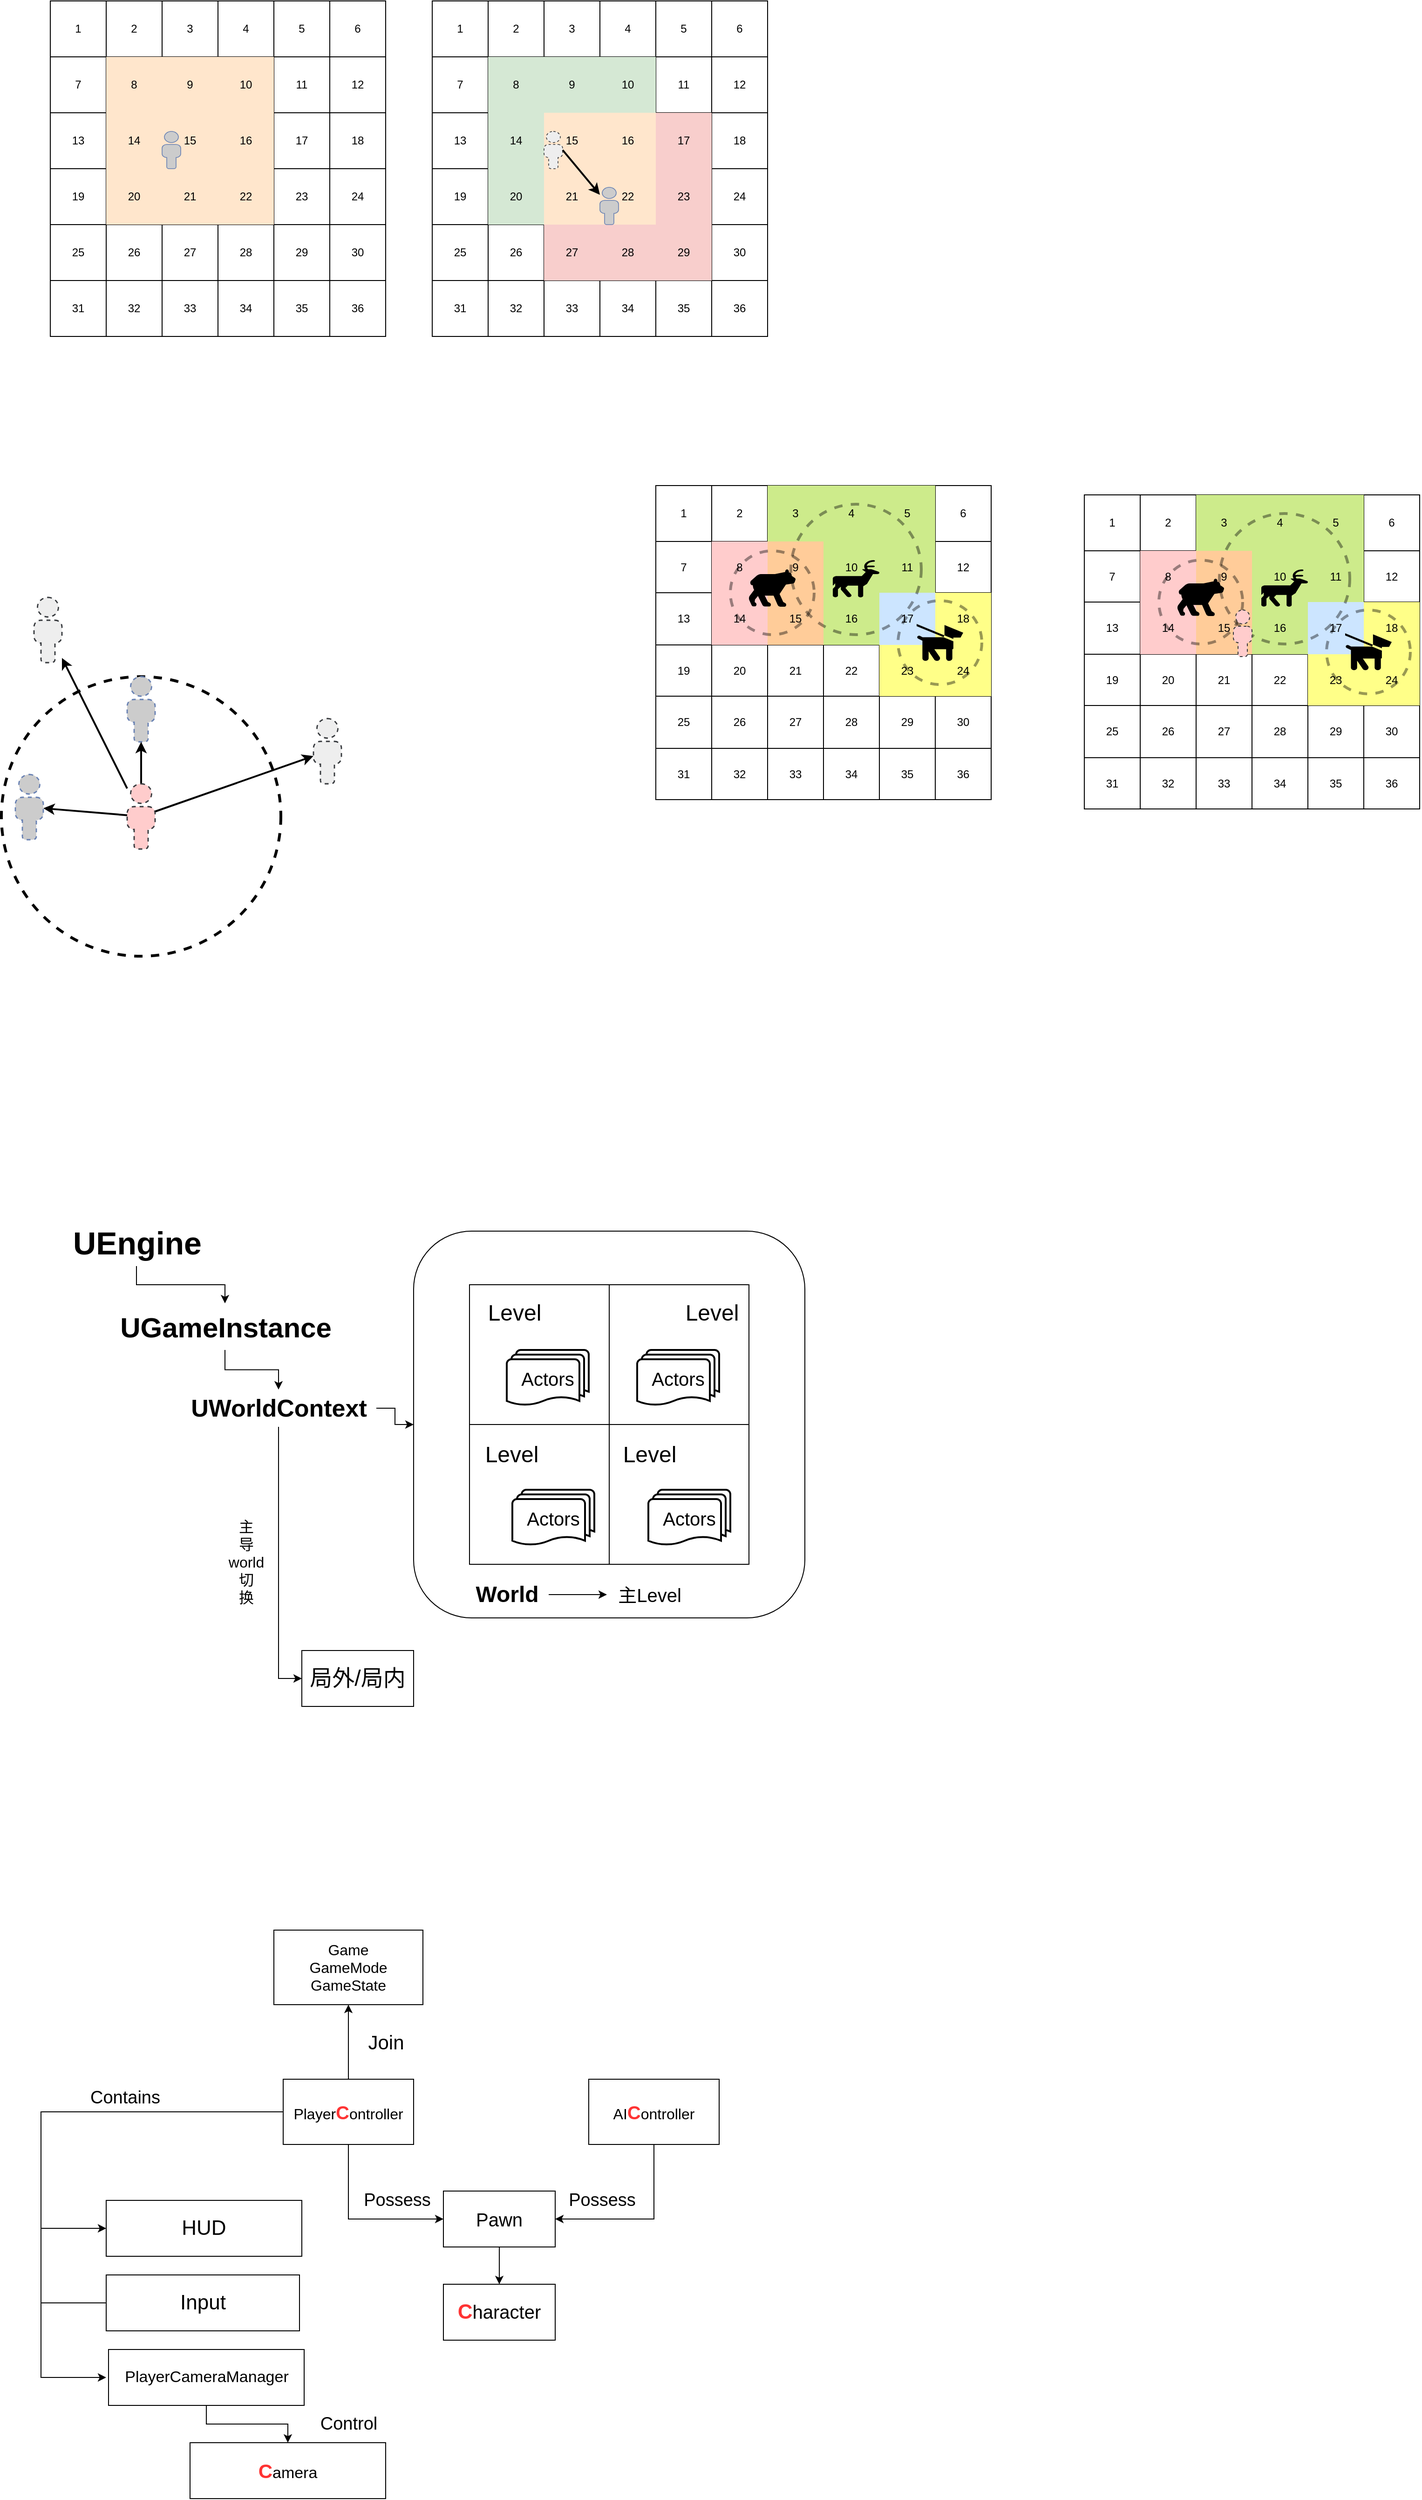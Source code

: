 <mxfile version="20.5.3" type="device"><diagram id="pIhVvaM4Op8eLOihLB3h" name="第 1 页"><mxGraphModel dx="1829" dy="1004" grid="1" gridSize="10" guides="1" tooltips="1" connect="1" arrows="1" fold="1" page="1" pageScale="1" pageWidth="2339" pageHeight="3300" math="0" shadow="0"><root><mxCell id="0"/><mxCell id="1" parent="0"/><mxCell id="miaj4zXdVuBx5uiMbY_F-8" value="" style="rounded=1;whiteSpace=wrap;html=1;movable=0;resizable=0;rotatable=0;deletable=0;editable=0;connectable=0;" vertex="1" parent="1"><mxGeometry x="480" y="1360" width="420" height="415" as="geometry"/></mxCell><mxCell id="FWrRMuIiG-VBUuwi6HVb-102" value="" style="ellipse;whiteSpace=wrap;html=1;aspect=fixed;dashed=1;strokeWidth=3;" parent="1" vertex="1"><mxGeometry x="37.5" y="765" width="300" height="300" as="geometry"/></mxCell><mxCell id="FWrRMuIiG-VBUuwi6HVb-1" value="" style="shape=table;startSize=0;container=1;collapsible=0;childLayout=tableLayout;" parent="1" vertex="1"><mxGeometry x="90" y="40" width="360" height="360" as="geometry"/></mxCell><mxCell id="FWrRMuIiG-VBUuwi6HVb-2" value="" style="shape=tableRow;horizontal=0;startSize=0;swimlaneHead=0;swimlaneBody=0;top=0;left=0;bottom=0;right=0;collapsible=0;dropTarget=0;fillColor=none;points=[[0,0.5],[1,0.5]];portConstraint=eastwest;" parent="FWrRMuIiG-VBUuwi6HVb-1" vertex="1"><mxGeometry width="360" height="60" as="geometry"/></mxCell><mxCell id="FWrRMuIiG-VBUuwi6HVb-3" value="1" style="shape=partialRectangle;html=1;whiteSpace=wrap;connectable=0;overflow=hidden;fillColor=none;top=0;left=0;bottom=0;right=0;pointerEvents=1;" parent="FWrRMuIiG-VBUuwi6HVb-2" vertex="1"><mxGeometry width="60" height="60" as="geometry"><mxRectangle width="60" height="60" as="alternateBounds"/></mxGeometry></mxCell><mxCell id="FWrRMuIiG-VBUuwi6HVb-4" value="2" style="shape=partialRectangle;html=1;whiteSpace=wrap;connectable=0;overflow=hidden;fillColor=none;top=0;left=0;bottom=0;right=0;pointerEvents=1;" parent="FWrRMuIiG-VBUuwi6HVb-2" vertex="1"><mxGeometry x="60" width="60" height="60" as="geometry"><mxRectangle width="60" height="60" as="alternateBounds"/></mxGeometry></mxCell><mxCell id="FWrRMuIiG-VBUuwi6HVb-5" value="3" style="shape=partialRectangle;html=1;whiteSpace=wrap;connectable=0;overflow=hidden;fillColor=none;top=0;left=0;bottom=0;right=0;pointerEvents=1;" parent="FWrRMuIiG-VBUuwi6HVb-2" vertex="1"><mxGeometry x="120" width="60" height="60" as="geometry"><mxRectangle width="60" height="60" as="alternateBounds"/></mxGeometry></mxCell><mxCell id="FWrRMuIiG-VBUuwi6HVb-6" value="4" style="shape=partialRectangle;html=1;whiteSpace=wrap;connectable=0;overflow=hidden;fillColor=none;top=0;left=0;bottom=0;right=0;pointerEvents=1;" parent="FWrRMuIiG-VBUuwi6HVb-2" vertex="1"><mxGeometry x="180" width="60" height="60" as="geometry"><mxRectangle width="60" height="60" as="alternateBounds"/></mxGeometry></mxCell><mxCell id="FWrRMuIiG-VBUuwi6HVb-7" value="5" style="shape=partialRectangle;html=1;whiteSpace=wrap;connectable=0;overflow=hidden;fillColor=none;top=0;left=0;bottom=0;right=0;pointerEvents=1;" parent="FWrRMuIiG-VBUuwi6HVb-2" vertex="1"><mxGeometry x="240" width="60" height="60" as="geometry"><mxRectangle width="60" height="60" as="alternateBounds"/></mxGeometry></mxCell><mxCell id="FWrRMuIiG-VBUuwi6HVb-8" value="6" style="shape=partialRectangle;html=1;whiteSpace=wrap;connectable=0;overflow=hidden;fillColor=none;top=0;left=0;bottom=0;right=0;pointerEvents=1;" parent="FWrRMuIiG-VBUuwi6HVb-2" vertex="1"><mxGeometry x="300" width="60" height="60" as="geometry"><mxRectangle width="60" height="60" as="alternateBounds"/></mxGeometry></mxCell><mxCell id="FWrRMuIiG-VBUuwi6HVb-9" value="" style="shape=tableRow;horizontal=0;startSize=0;swimlaneHead=0;swimlaneBody=0;top=0;left=0;bottom=0;right=0;collapsible=0;dropTarget=0;fillColor=none;points=[[0,0.5],[1,0.5]];portConstraint=eastwest;" parent="FWrRMuIiG-VBUuwi6HVb-1" vertex="1"><mxGeometry y="60" width="360" height="60" as="geometry"/></mxCell><mxCell id="FWrRMuIiG-VBUuwi6HVb-10" value="7" style="shape=partialRectangle;html=1;whiteSpace=wrap;connectable=0;overflow=hidden;fillColor=none;top=0;left=0;bottom=0;right=0;pointerEvents=1;" parent="FWrRMuIiG-VBUuwi6HVb-9" vertex="1"><mxGeometry width="60" height="60" as="geometry"><mxRectangle width="60" height="60" as="alternateBounds"/></mxGeometry></mxCell><mxCell id="FWrRMuIiG-VBUuwi6HVb-11" value="8" style="shape=partialRectangle;html=1;whiteSpace=wrap;connectable=0;overflow=hidden;fillColor=#ffe6cc;top=0;left=0;bottom=0;right=0;pointerEvents=1;strokeColor=#d79b00;" parent="FWrRMuIiG-VBUuwi6HVb-9" vertex="1"><mxGeometry x="60" width="60" height="60" as="geometry"><mxRectangle width="60" height="60" as="alternateBounds"/></mxGeometry></mxCell><mxCell id="FWrRMuIiG-VBUuwi6HVb-12" value="9" style="shape=partialRectangle;html=1;whiteSpace=wrap;connectable=0;overflow=hidden;fillColor=#ffe6cc;top=0;left=0;bottom=0;right=0;pointerEvents=1;strokeColor=#d79b00;" parent="FWrRMuIiG-VBUuwi6HVb-9" vertex="1"><mxGeometry x="120" width="60" height="60" as="geometry"><mxRectangle width="60" height="60" as="alternateBounds"/></mxGeometry></mxCell><mxCell id="FWrRMuIiG-VBUuwi6HVb-13" value="10" style="shape=partialRectangle;html=1;whiteSpace=wrap;connectable=0;overflow=hidden;fillColor=#ffe6cc;top=0;left=0;bottom=0;right=0;pointerEvents=1;strokeColor=#d79b00;" parent="FWrRMuIiG-VBUuwi6HVb-9" vertex="1"><mxGeometry x="180" width="60" height="60" as="geometry"><mxRectangle width="60" height="60" as="alternateBounds"/></mxGeometry></mxCell><mxCell id="FWrRMuIiG-VBUuwi6HVb-14" value="11" style="shape=partialRectangle;html=1;whiteSpace=wrap;connectable=0;overflow=hidden;fillColor=none;top=0;left=0;bottom=0;right=0;pointerEvents=1;" parent="FWrRMuIiG-VBUuwi6HVb-9" vertex="1"><mxGeometry x="240" width="60" height="60" as="geometry"><mxRectangle width="60" height="60" as="alternateBounds"/></mxGeometry></mxCell><mxCell id="FWrRMuIiG-VBUuwi6HVb-15" value="12" style="shape=partialRectangle;html=1;whiteSpace=wrap;connectable=0;overflow=hidden;fillColor=none;top=0;left=0;bottom=0;right=0;pointerEvents=1;" parent="FWrRMuIiG-VBUuwi6HVb-9" vertex="1"><mxGeometry x="300" width="60" height="60" as="geometry"><mxRectangle width="60" height="60" as="alternateBounds"/></mxGeometry></mxCell><mxCell id="FWrRMuIiG-VBUuwi6HVb-16" value="" style="shape=tableRow;horizontal=0;startSize=0;swimlaneHead=0;swimlaneBody=0;top=0;left=0;bottom=0;right=0;collapsible=0;dropTarget=0;fillColor=none;points=[[0,0.5],[1,0.5]];portConstraint=eastwest;" parent="FWrRMuIiG-VBUuwi6HVb-1" vertex="1"><mxGeometry y="120" width="360" height="60" as="geometry"/></mxCell><mxCell id="FWrRMuIiG-VBUuwi6HVb-17" value="13" style="shape=partialRectangle;html=1;whiteSpace=wrap;connectable=0;overflow=hidden;fillColor=none;top=0;left=0;bottom=0;right=0;pointerEvents=1;" parent="FWrRMuIiG-VBUuwi6HVb-16" vertex="1"><mxGeometry width="60" height="60" as="geometry"><mxRectangle width="60" height="60" as="alternateBounds"/></mxGeometry></mxCell><mxCell id="FWrRMuIiG-VBUuwi6HVb-18" value="14" style="shape=partialRectangle;html=1;whiteSpace=wrap;connectable=0;overflow=hidden;fillColor=#ffe6cc;top=0;left=0;bottom=0;right=0;pointerEvents=1;strokeColor=#d79b00;" parent="FWrRMuIiG-VBUuwi6HVb-16" vertex="1"><mxGeometry x="60" width="60" height="60" as="geometry"><mxRectangle width="60" height="60" as="alternateBounds"/></mxGeometry></mxCell><mxCell id="FWrRMuIiG-VBUuwi6HVb-19" value="15" style="shape=partialRectangle;html=1;whiteSpace=wrap;connectable=0;overflow=hidden;fillColor=#ffe6cc;top=0;left=0;bottom=0;right=0;pointerEvents=1;strokeColor=#d79b00;strokeWidth=3;" parent="FWrRMuIiG-VBUuwi6HVb-16" vertex="1"><mxGeometry x="120" width="60" height="60" as="geometry"><mxRectangle width="60" height="60" as="alternateBounds"/></mxGeometry></mxCell><mxCell id="FWrRMuIiG-VBUuwi6HVb-20" value="16" style="shape=partialRectangle;html=1;whiteSpace=wrap;connectable=0;overflow=hidden;fillColor=#ffe6cc;top=0;left=0;bottom=0;right=0;pointerEvents=1;strokeColor=#d79b00;" parent="FWrRMuIiG-VBUuwi6HVb-16" vertex="1"><mxGeometry x="180" width="60" height="60" as="geometry"><mxRectangle width="60" height="60" as="alternateBounds"/></mxGeometry></mxCell><mxCell id="FWrRMuIiG-VBUuwi6HVb-21" value="17" style="shape=partialRectangle;html=1;whiteSpace=wrap;connectable=0;overflow=hidden;fillColor=none;top=0;left=0;bottom=0;right=0;pointerEvents=1;" parent="FWrRMuIiG-VBUuwi6HVb-16" vertex="1"><mxGeometry x="240" width="60" height="60" as="geometry"><mxRectangle width="60" height="60" as="alternateBounds"/></mxGeometry></mxCell><mxCell id="FWrRMuIiG-VBUuwi6HVb-22" value="18" style="shape=partialRectangle;html=1;whiteSpace=wrap;connectable=0;overflow=hidden;fillColor=none;top=0;left=0;bottom=0;right=0;pointerEvents=1;" parent="FWrRMuIiG-VBUuwi6HVb-16" vertex="1"><mxGeometry x="300" width="60" height="60" as="geometry"><mxRectangle width="60" height="60" as="alternateBounds"/></mxGeometry></mxCell><mxCell id="FWrRMuIiG-VBUuwi6HVb-23" value="" style="shape=tableRow;horizontal=0;startSize=0;swimlaneHead=0;swimlaneBody=0;top=0;left=0;bottom=0;right=0;collapsible=0;dropTarget=0;fillColor=none;points=[[0,0.5],[1,0.5]];portConstraint=eastwest;" parent="FWrRMuIiG-VBUuwi6HVb-1" vertex="1"><mxGeometry y="180" width="360" height="60" as="geometry"/></mxCell><mxCell id="FWrRMuIiG-VBUuwi6HVb-24" value="19" style="shape=partialRectangle;html=1;whiteSpace=wrap;connectable=0;overflow=hidden;fillColor=none;top=0;left=0;bottom=0;right=0;pointerEvents=1;" parent="FWrRMuIiG-VBUuwi6HVb-23" vertex="1"><mxGeometry width="60" height="60" as="geometry"><mxRectangle width="60" height="60" as="alternateBounds"/></mxGeometry></mxCell><mxCell id="FWrRMuIiG-VBUuwi6HVb-25" value="20" style="shape=partialRectangle;html=1;whiteSpace=wrap;connectable=0;overflow=hidden;fillColor=#ffe6cc;top=0;left=0;bottom=0;right=0;pointerEvents=1;strokeColor=#d79b00;" parent="FWrRMuIiG-VBUuwi6HVb-23" vertex="1"><mxGeometry x="60" width="60" height="60" as="geometry"><mxRectangle width="60" height="60" as="alternateBounds"/></mxGeometry></mxCell><mxCell id="FWrRMuIiG-VBUuwi6HVb-26" value="21" style="shape=partialRectangle;html=1;whiteSpace=wrap;connectable=0;overflow=hidden;fillColor=#ffe6cc;top=0;left=0;bottom=0;right=0;pointerEvents=1;strokeColor=#d79b00;" parent="FWrRMuIiG-VBUuwi6HVb-23" vertex="1"><mxGeometry x="120" width="60" height="60" as="geometry"><mxRectangle width="60" height="60" as="alternateBounds"/></mxGeometry></mxCell><mxCell id="FWrRMuIiG-VBUuwi6HVb-27" value="22" style="shape=partialRectangle;html=1;whiteSpace=wrap;connectable=0;overflow=hidden;fillColor=#ffe6cc;top=0;left=0;bottom=0;right=0;pointerEvents=1;strokeColor=#d79b00;" parent="FWrRMuIiG-VBUuwi6HVb-23" vertex="1"><mxGeometry x="180" width="60" height="60" as="geometry"><mxRectangle width="60" height="60" as="alternateBounds"/></mxGeometry></mxCell><mxCell id="FWrRMuIiG-VBUuwi6HVb-28" value="23" style="shape=partialRectangle;html=1;whiteSpace=wrap;connectable=0;overflow=hidden;fillColor=none;top=0;left=0;bottom=0;right=0;pointerEvents=1;" parent="FWrRMuIiG-VBUuwi6HVb-23" vertex="1"><mxGeometry x="240" width="60" height="60" as="geometry"><mxRectangle width="60" height="60" as="alternateBounds"/></mxGeometry></mxCell><mxCell id="FWrRMuIiG-VBUuwi6HVb-29" value="24" style="shape=partialRectangle;html=1;whiteSpace=wrap;connectable=0;overflow=hidden;fillColor=none;top=0;left=0;bottom=0;right=0;pointerEvents=1;" parent="FWrRMuIiG-VBUuwi6HVb-23" vertex="1"><mxGeometry x="300" width="60" height="60" as="geometry"><mxRectangle width="60" height="60" as="alternateBounds"/></mxGeometry></mxCell><mxCell id="FWrRMuIiG-VBUuwi6HVb-30" value="" style="shape=tableRow;horizontal=0;startSize=0;swimlaneHead=0;swimlaneBody=0;top=0;left=0;bottom=0;right=0;collapsible=0;dropTarget=0;fillColor=none;points=[[0,0.5],[1,0.5]];portConstraint=eastwest;" parent="FWrRMuIiG-VBUuwi6HVb-1" vertex="1"><mxGeometry y="240" width="360" height="60" as="geometry"/></mxCell><mxCell id="FWrRMuIiG-VBUuwi6HVb-31" value="25" style="shape=partialRectangle;html=1;whiteSpace=wrap;connectable=0;overflow=hidden;fillColor=none;top=0;left=0;bottom=0;right=0;pointerEvents=1;" parent="FWrRMuIiG-VBUuwi6HVb-30" vertex="1"><mxGeometry width="60" height="60" as="geometry"><mxRectangle width="60" height="60" as="alternateBounds"/></mxGeometry></mxCell><mxCell id="FWrRMuIiG-VBUuwi6HVb-32" value="26" style="shape=partialRectangle;html=1;whiteSpace=wrap;connectable=0;overflow=hidden;fillColor=none;top=0;left=0;bottom=0;right=0;pointerEvents=1;" parent="FWrRMuIiG-VBUuwi6HVb-30" vertex="1"><mxGeometry x="60" width="60" height="60" as="geometry"><mxRectangle width="60" height="60" as="alternateBounds"/></mxGeometry></mxCell><mxCell id="FWrRMuIiG-VBUuwi6HVb-33" value="27" style="shape=partialRectangle;html=1;whiteSpace=wrap;connectable=0;overflow=hidden;fillColor=none;top=0;left=0;bottom=0;right=0;pointerEvents=1;" parent="FWrRMuIiG-VBUuwi6HVb-30" vertex="1"><mxGeometry x="120" width="60" height="60" as="geometry"><mxRectangle width="60" height="60" as="alternateBounds"/></mxGeometry></mxCell><mxCell id="FWrRMuIiG-VBUuwi6HVb-34" value="28" style="shape=partialRectangle;html=1;whiteSpace=wrap;connectable=0;overflow=hidden;fillColor=none;top=0;left=0;bottom=0;right=0;pointerEvents=1;" parent="FWrRMuIiG-VBUuwi6HVb-30" vertex="1"><mxGeometry x="180" width="60" height="60" as="geometry"><mxRectangle width="60" height="60" as="alternateBounds"/></mxGeometry></mxCell><mxCell id="FWrRMuIiG-VBUuwi6HVb-35" value="29" style="shape=partialRectangle;html=1;whiteSpace=wrap;connectable=0;overflow=hidden;fillColor=none;top=0;left=0;bottom=0;right=0;pointerEvents=1;" parent="FWrRMuIiG-VBUuwi6HVb-30" vertex="1"><mxGeometry x="240" width="60" height="60" as="geometry"><mxRectangle width="60" height="60" as="alternateBounds"/></mxGeometry></mxCell><mxCell id="FWrRMuIiG-VBUuwi6HVb-36" value="30" style="shape=partialRectangle;html=1;whiteSpace=wrap;connectable=0;overflow=hidden;fillColor=none;top=0;left=0;bottom=0;right=0;pointerEvents=1;" parent="FWrRMuIiG-VBUuwi6HVb-30" vertex="1"><mxGeometry x="300" width="60" height="60" as="geometry"><mxRectangle width="60" height="60" as="alternateBounds"/></mxGeometry></mxCell><mxCell id="FWrRMuIiG-VBUuwi6HVb-37" value="" style="shape=tableRow;horizontal=0;startSize=0;swimlaneHead=0;swimlaneBody=0;top=0;left=0;bottom=0;right=0;collapsible=0;dropTarget=0;fillColor=none;points=[[0,0.5],[1,0.5]];portConstraint=eastwest;" parent="FWrRMuIiG-VBUuwi6HVb-1" vertex="1"><mxGeometry y="300" width="360" height="60" as="geometry"/></mxCell><mxCell id="FWrRMuIiG-VBUuwi6HVb-38" value="31" style="shape=partialRectangle;html=1;whiteSpace=wrap;connectable=0;overflow=hidden;fillColor=none;top=0;left=0;bottom=0;right=0;pointerEvents=1;" parent="FWrRMuIiG-VBUuwi6HVb-37" vertex="1"><mxGeometry width="60" height="60" as="geometry"><mxRectangle width="60" height="60" as="alternateBounds"/></mxGeometry></mxCell><mxCell id="FWrRMuIiG-VBUuwi6HVb-39" value="32" style="shape=partialRectangle;html=1;whiteSpace=wrap;connectable=0;overflow=hidden;fillColor=none;top=0;left=0;bottom=0;right=0;pointerEvents=1;" parent="FWrRMuIiG-VBUuwi6HVb-37" vertex="1"><mxGeometry x="60" width="60" height="60" as="geometry"><mxRectangle width="60" height="60" as="alternateBounds"/></mxGeometry></mxCell><mxCell id="FWrRMuIiG-VBUuwi6HVb-40" value="33" style="shape=partialRectangle;html=1;whiteSpace=wrap;connectable=0;overflow=hidden;fillColor=none;top=0;left=0;bottom=0;right=0;pointerEvents=1;" parent="FWrRMuIiG-VBUuwi6HVb-37" vertex="1"><mxGeometry x="120" width="60" height="60" as="geometry"><mxRectangle width="60" height="60" as="alternateBounds"/></mxGeometry></mxCell><mxCell id="FWrRMuIiG-VBUuwi6HVb-41" value="34" style="shape=partialRectangle;html=1;whiteSpace=wrap;connectable=0;overflow=hidden;fillColor=none;top=0;left=0;bottom=0;right=0;pointerEvents=1;" parent="FWrRMuIiG-VBUuwi6HVb-37" vertex="1"><mxGeometry x="180" width="60" height="60" as="geometry"><mxRectangle width="60" height="60" as="alternateBounds"/></mxGeometry></mxCell><mxCell id="FWrRMuIiG-VBUuwi6HVb-42" value="35" style="shape=partialRectangle;html=1;whiteSpace=wrap;connectable=0;overflow=hidden;fillColor=none;top=0;left=0;bottom=0;right=0;pointerEvents=1;" parent="FWrRMuIiG-VBUuwi6HVb-37" vertex="1"><mxGeometry x="240" width="60" height="60" as="geometry"><mxRectangle width="60" height="60" as="alternateBounds"/></mxGeometry></mxCell><mxCell id="FWrRMuIiG-VBUuwi6HVb-43" value="36" style="shape=partialRectangle;html=1;whiteSpace=wrap;connectable=0;overflow=hidden;fillColor=none;top=0;left=0;bottom=0;right=0;pointerEvents=1;" parent="FWrRMuIiG-VBUuwi6HVb-37" vertex="1"><mxGeometry x="300" width="60" height="60" as="geometry"><mxRectangle width="60" height="60" as="alternateBounds"/></mxGeometry></mxCell><mxCell id="FWrRMuIiG-VBUuwi6HVb-47" value="" style="fontColor=#0066CC;verticalAlign=top;verticalLabelPosition=bottom;labelPosition=center;align=center;html=1;outlineConnect=0;fillColor=#CCCCCC;strokeColor=#6881B3;gradientColor=none;gradientDirection=north;strokeWidth=2;shape=mxgraph.networks.user_male;" parent="1" vertex="1"><mxGeometry x="210" y="180" width="20" height="40" as="geometry"/></mxCell><mxCell id="FWrRMuIiG-VBUuwi6HVb-48" value="" style="shape=table;startSize=0;container=1;collapsible=0;childLayout=tableLayout;" parent="1" vertex="1"><mxGeometry x="500" y="40" width="360" height="360" as="geometry"/></mxCell><mxCell id="FWrRMuIiG-VBUuwi6HVb-49" value="" style="shape=tableRow;horizontal=0;startSize=0;swimlaneHead=0;swimlaneBody=0;top=0;left=0;bottom=0;right=0;collapsible=0;dropTarget=0;fillColor=none;points=[[0,0.5],[1,0.5]];portConstraint=eastwest;" parent="FWrRMuIiG-VBUuwi6HVb-48" vertex="1"><mxGeometry width="360" height="60" as="geometry"/></mxCell><mxCell id="FWrRMuIiG-VBUuwi6HVb-50" value="1" style="shape=partialRectangle;html=1;whiteSpace=wrap;connectable=0;overflow=hidden;fillColor=none;top=0;left=0;bottom=0;right=0;pointerEvents=1;" parent="FWrRMuIiG-VBUuwi6HVb-49" vertex="1"><mxGeometry width="60" height="60" as="geometry"><mxRectangle width="60" height="60" as="alternateBounds"/></mxGeometry></mxCell><mxCell id="FWrRMuIiG-VBUuwi6HVb-51" value="2" style="shape=partialRectangle;html=1;whiteSpace=wrap;connectable=0;overflow=hidden;fillColor=none;top=0;left=0;bottom=0;right=0;pointerEvents=1;" parent="FWrRMuIiG-VBUuwi6HVb-49" vertex="1"><mxGeometry x="60" width="60" height="60" as="geometry"><mxRectangle width="60" height="60" as="alternateBounds"/></mxGeometry></mxCell><mxCell id="FWrRMuIiG-VBUuwi6HVb-52" value="3" style="shape=partialRectangle;html=1;whiteSpace=wrap;connectable=0;overflow=hidden;fillColor=none;top=0;left=0;bottom=0;right=0;pointerEvents=1;" parent="FWrRMuIiG-VBUuwi6HVb-49" vertex="1"><mxGeometry x="120" width="60" height="60" as="geometry"><mxRectangle width="60" height="60" as="alternateBounds"/></mxGeometry></mxCell><mxCell id="FWrRMuIiG-VBUuwi6HVb-53" value="4" style="shape=partialRectangle;html=1;whiteSpace=wrap;connectable=0;overflow=hidden;fillColor=none;top=0;left=0;bottom=0;right=0;pointerEvents=1;" parent="FWrRMuIiG-VBUuwi6HVb-49" vertex="1"><mxGeometry x="180" width="60" height="60" as="geometry"><mxRectangle width="60" height="60" as="alternateBounds"/></mxGeometry></mxCell><mxCell id="FWrRMuIiG-VBUuwi6HVb-54" value="5" style="shape=partialRectangle;html=1;whiteSpace=wrap;connectable=0;overflow=hidden;fillColor=none;top=0;left=0;bottom=0;right=0;pointerEvents=1;" parent="FWrRMuIiG-VBUuwi6HVb-49" vertex="1"><mxGeometry x="240" width="60" height="60" as="geometry"><mxRectangle width="60" height="60" as="alternateBounds"/></mxGeometry></mxCell><mxCell id="FWrRMuIiG-VBUuwi6HVb-55" value="6" style="shape=partialRectangle;html=1;whiteSpace=wrap;connectable=0;overflow=hidden;fillColor=none;top=0;left=0;bottom=0;right=0;pointerEvents=1;" parent="FWrRMuIiG-VBUuwi6HVb-49" vertex="1"><mxGeometry x="300" width="60" height="60" as="geometry"><mxRectangle width="60" height="60" as="alternateBounds"/></mxGeometry></mxCell><mxCell id="FWrRMuIiG-VBUuwi6HVb-56" value="" style="shape=tableRow;horizontal=0;startSize=0;swimlaneHead=0;swimlaneBody=0;top=0;left=0;bottom=0;right=0;collapsible=0;dropTarget=0;fillColor=none;points=[[0,0.5],[1,0.5]];portConstraint=eastwest;" parent="FWrRMuIiG-VBUuwi6HVb-48" vertex="1"><mxGeometry y="60" width="360" height="60" as="geometry"/></mxCell><mxCell id="FWrRMuIiG-VBUuwi6HVb-57" value="7" style="shape=partialRectangle;html=1;whiteSpace=wrap;connectable=0;overflow=hidden;fillColor=none;top=0;left=0;bottom=0;right=0;pointerEvents=1;" parent="FWrRMuIiG-VBUuwi6HVb-56" vertex="1"><mxGeometry width="60" height="60" as="geometry"><mxRectangle width="60" height="60" as="alternateBounds"/></mxGeometry></mxCell><mxCell id="FWrRMuIiG-VBUuwi6HVb-58" value="8" style="shape=partialRectangle;html=1;whiteSpace=wrap;connectable=0;overflow=hidden;fillColor=#d5e8d4;top=0;left=0;bottom=0;right=0;pointerEvents=1;strokeColor=#82b366;" parent="FWrRMuIiG-VBUuwi6HVb-56" vertex="1"><mxGeometry x="60" width="60" height="60" as="geometry"><mxRectangle width="60" height="60" as="alternateBounds"/></mxGeometry></mxCell><mxCell id="FWrRMuIiG-VBUuwi6HVb-59" value="9" style="shape=partialRectangle;html=1;whiteSpace=wrap;connectable=0;overflow=hidden;fillColor=#d5e8d4;top=0;left=0;bottom=0;right=0;pointerEvents=1;strokeColor=#82b366;" parent="FWrRMuIiG-VBUuwi6HVb-56" vertex="1"><mxGeometry x="120" width="60" height="60" as="geometry"><mxRectangle width="60" height="60" as="alternateBounds"/></mxGeometry></mxCell><mxCell id="FWrRMuIiG-VBUuwi6HVb-60" value="10" style="shape=partialRectangle;html=1;whiteSpace=wrap;connectable=0;overflow=hidden;fillColor=#d5e8d4;top=0;left=0;bottom=0;right=0;pointerEvents=1;strokeColor=#82b366;" parent="FWrRMuIiG-VBUuwi6HVb-56" vertex="1"><mxGeometry x="180" width="60" height="60" as="geometry"><mxRectangle width="60" height="60" as="alternateBounds"/></mxGeometry></mxCell><mxCell id="FWrRMuIiG-VBUuwi6HVb-61" value="11" style="shape=partialRectangle;html=1;whiteSpace=wrap;connectable=0;overflow=hidden;fillColor=none;top=0;left=0;bottom=0;right=0;pointerEvents=1;" parent="FWrRMuIiG-VBUuwi6HVb-56" vertex="1"><mxGeometry x="240" width="60" height="60" as="geometry"><mxRectangle width="60" height="60" as="alternateBounds"/></mxGeometry></mxCell><mxCell id="FWrRMuIiG-VBUuwi6HVb-62" value="12" style="shape=partialRectangle;html=1;whiteSpace=wrap;connectable=0;overflow=hidden;fillColor=none;top=0;left=0;bottom=0;right=0;pointerEvents=1;" parent="FWrRMuIiG-VBUuwi6HVb-56" vertex="1"><mxGeometry x="300" width="60" height="60" as="geometry"><mxRectangle width="60" height="60" as="alternateBounds"/></mxGeometry></mxCell><mxCell id="FWrRMuIiG-VBUuwi6HVb-63" value="" style="shape=tableRow;horizontal=0;startSize=0;swimlaneHead=0;swimlaneBody=0;top=0;left=0;bottom=0;right=0;collapsible=0;dropTarget=0;fillColor=none;points=[[0,0.5],[1,0.5]];portConstraint=eastwest;" parent="FWrRMuIiG-VBUuwi6HVb-48" vertex="1"><mxGeometry y="120" width="360" height="60" as="geometry"/></mxCell><mxCell id="FWrRMuIiG-VBUuwi6HVb-64" value="13" style="shape=partialRectangle;html=1;whiteSpace=wrap;connectable=0;overflow=hidden;fillColor=none;top=0;left=0;bottom=0;right=0;pointerEvents=1;" parent="FWrRMuIiG-VBUuwi6HVb-63" vertex="1"><mxGeometry width="60" height="60" as="geometry"><mxRectangle width="60" height="60" as="alternateBounds"/></mxGeometry></mxCell><mxCell id="FWrRMuIiG-VBUuwi6HVb-65" value="14" style="shape=partialRectangle;html=1;whiteSpace=wrap;connectable=0;overflow=hidden;fillColor=#d5e8d4;top=0;left=0;bottom=0;right=0;pointerEvents=1;strokeColor=#82b366;" parent="FWrRMuIiG-VBUuwi6HVb-63" vertex="1"><mxGeometry x="60" width="60" height="60" as="geometry"><mxRectangle width="60" height="60" as="alternateBounds"/></mxGeometry></mxCell><mxCell id="FWrRMuIiG-VBUuwi6HVb-66" value="15" style="shape=partialRectangle;html=1;whiteSpace=wrap;connectable=0;overflow=hidden;fillColor=#ffe6cc;top=0;left=0;bottom=0;right=0;pointerEvents=1;strokeColor=#d79b00;" parent="FWrRMuIiG-VBUuwi6HVb-63" vertex="1"><mxGeometry x="120" width="60" height="60" as="geometry"><mxRectangle width="60" height="60" as="alternateBounds"/></mxGeometry></mxCell><mxCell id="FWrRMuIiG-VBUuwi6HVb-67" value="16" style="shape=partialRectangle;html=1;whiteSpace=wrap;connectable=0;overflow=hidden;fillColor=#ffe6cc;top=0;left=0;bottom=0;right=0;pointerEvents=1;strokeColor=#d79b00;" parent="FWrRMuIiG-VBUuwi6HVb-63" vertex="1"><mxGeometry x="180" width="60" height="60" as="geometry"><mxRectangle width="60" height="60" as="alternateBounds"/></mxGeometry></mxCell><mxCell id="FWrRMuIiG-VBUuwi6HVb-68" value="17" style="shape=partialRectangle;html=1;whiteSpace=wrap;connectable=0;overflow=hidden;fillColor=#f8cecc;top=0;left=0;bottom=0;right=0;pointerEvents=1;strokeColor=#b85450;" parent="FWrRMuIiG-VBUuwi6HVb-63" vertex="1"><mxGeometry x="240" width="60" height="60" as="geometry"><mxRectangle width="60" height="60" as="alternateBounds"/></mxGeometry></mxCell><mxCell id="FWrRMuIiG-VBUuwi6HVb-69" value="18" style="shape=partialRectangle;html=1;whiteSpace=wrap;connectable=0;overflow=hidden;fillColor=none;top=0;left=0;bottom=0;right=0;pointerEvents=1;" parent="FWrRMuIiG-VBUuwi6HVb-63" vertex="1"><mxGeometry x="300" width="60" height="60" as="geometry"><mxRectangle width="60" height="60" as="alternateBounds"/></mxGeometry></mxCell><mxCell id="FWrRMuIiG-VBUuwi6HVb-70" value="" style="shape=tableRow;horizontal=0;startSize=0;swimlaneHead=0;swimlaneBody=0;top=0;left=0;bottom=0;right=0;collapsible=0;dropTarget=0;fillColor=none;points=[[0,0.5],[1,0.5]];portConstraint=eastwest;" parent="FWrRMuIiG-VBUuwi6HVb-48" vertex="1"><mxGeometry y="180" width="360" height="60" as="geometry"/></mxCell><mxCell id="FWrRMuIiG-VBUuwi6HVb-71" value="19" style="shape=partialRectangle;html=1;whiteSpace=wrap;connectable=0;overflow=hidden;fillColor=none;top=0;left=0;bottom=0;right=0;pointerEvents=1;" parent="FWrRMuIiG-VBUuwi6HVb-70" vertex="1"><mxGeometry width="60" height="60" as="geometry"><mxRectangle width="60" height="60" as="alternateBounds"/></mxGeometry></mxCell><mxCell id="FWrRMuIiG-VBUuwi6HVb-72" value="20" style="shape=partialRectangle;html=1;whiteSpace=wrap;connectable=0;overflow=hidden;fillColor=#d5e8d4;top=0;left=0;bottom=0;right=0;pointerEvents=1;strokeColor=#82b366;" parent="FWrRMuIiG-VBUuwi6HVb-70" vertex="1"><mxGeometry x="60" width="60" height="60" as="geometry"><mxRectangle width="60" height="60" as="alternateBounds"/></mxGeometry></mxCell><mxCell id="FWrRMuIiG-VBUuwi6HVb-73" value="21" style="shape=partialRectangle;html=1;whiteSpace=wrap;connectable=0;overflow=hidden;fillColor=#ffe6cc;top=0;left=0;bottom=0;right=0;pointerEvents=1;strokeColor=#d79b00;" parent="FWrRMuIiG-VBUuwi6HVb-70" vertex="1"><mxGeometry x="120" width="60" height="60" as="geometry"><mxRectangle width="60" height="60" as="alternateBounds"/></mxGeometry></mxCell><mxCell id="FWrRMuIiG-VBUuwi6HVb-74" value="22" style="shape=partialRectangle;html=1;whiteSpace=wrap;connectable=0;overflow=hidden;fillColor=#ffe6cc;top=0;left=0;bottom=0;right=0;pointerEvents=1;strokeColor=#d79b00;" parent="FWrRMuIiG-VBUuwi6HVb-70" vertex="1"><mxGeometry x="180" width="60" height="60" as="geometry"><mxRectangle width="60" height="60" as="alternateBounds"/></mxGeometry></mxCell><mxCell id="FWrRMuIiG-VBUuwi6HVb-75" value="23" style="shape=partialRectangle;html=1;whiteSpace=wrap;connectable=0;overflow=hidden;fillColor=#f8cecc;top=0;left=0;bottom=0;right=0;pointerEvents=1;strokeColor=#b85450;" parent="FWrRMuIiG-VBUuwi6HVb-70" vertex="1"><mxGeometry x="240" width="60" height="60" as="geometry"><mxRectangle width="60" height="60" as="alternateBounds"/></mxGeometry></mxCell><mxCell id="FWrRMuIiG-VBUuwi6HVb-76" value="24" style="shape=partialRectangle;html=1;whiteSpace=wrap;connectable=0;overflow=hidden;fillColor=none;top=0;left=0;bottom=0;right=0;pointerEvents=1;" parent="FWrRMuIiG-VBUuwi6HVb-70" vertex="1"><mxGeometry x="300" width="60" height="60" as="geometry"><mxRectangle width="60" height="60" as="alternateBounds"/></mxGeometry></mxCell><mxCell id="FWrRMuIiG-VBUuwi6HVb-77" value="" style="shape=tableRow;horizontal=0;startSize=0;swimlaneHead=0;swimlaneBody=0;top=0;left=0;bottom=0;right=0;collapsible=0;dropTarget=0;fillColor=none;points=[[0,0.5],[1,0.5]];portConstraint=eastwest;" parent="FWrRMuIiG-VBUuwi6HVb-48" vertex="1"><mxGeometry y="240" width="360" height="60" as="geometry"/></mxCell><mxCell id="FWrRMuIiG-VBUuwi6HVb-78" value="25" style="shape=partialRectangle;html=1;whiteSpace=wrap;connectable=0;overflow=hidden;fillColor=none;top=0;left=0;bottom=0;right=0;pointerEvents=1;" parent="FWrRMuIiG-VBUuwi6HVb-77" vertex="1"><mxGeometry width="60" height="60" as="geometry"><mxRectangle width="60" height="60" as="alternateBounds"/></mxGeometry></mxCell><mxCell id="FWrRMuIiG-VBUuwi6HVb-79" value="26" style="shape=partialRectangle;html=1;whiteSpace=wrap;connectable=0;overflow=hidden;fillColor=none;top=0;left=0;bottom=0;right=0;pointerEvents=1;" parent="FWrRMuIiG-VBUuwi6HVb-77" vertex="1"><mxGeometry x="60" width="60" height="60" as="geometry"><mxRectangle width="60" height="60" as="alternateBounds"/></mxGeometry></mxCell><mxCell id="FWrRMuIiG-VBUuwi6HVb-80" value="27" style="shape=partialRectangle;html=1;whiteSpace=wrap;connectable=0;overflow=hidden;fillColor=#f8cecc;top=0;left=0;bottom=0;right=0;pointerEvents=1;strokeColor=#b85450;" parent="FWrRMuIiG-VBUuwi6HVb-77" vertex="1"><mxGeometry x="120" width="60" height="60" as="geometry"><mxRectangle width="60" height="60" as="alternateBounds"/></mxGeometry></mxCell><mxCell id="FWrRMuIiG-VBUuwi6HVb-81" value="28" style="shape=partialRectangle;html=1;whiteSpace=wrap;connectable=0;overflow=hidden;fillColor=#f8cecc;top=0;left=0;bottom=0;right=0;pointerEvents=1;strokeColor=#b85450;" parent="FWrRMuIiG-VBUuwi6HVb-77" vertex="1"><mxGeometry x="180" width="60" height="60" as="geometry"><mxRectangle width="60" height="60" as="alternateBounds"/></mxGeometry></mxCell><mxCell id="FWrRMuIiG-VBUuwi6HVb-82" value="29" style="shape=partialRectangle;html=1;whiteSpace=wrap;connectable=0;overflow=hidden;fillColor=#f8cecc;top=0;left=0;bottom=0;right=0;pointerEvents=1;strokeColor=#b85450;" parent="FWrRMuIiG-VBUuwi6HVb-77" vertex="1"><mxGeometry x="240" width="60" height="60" as="geometry"><mxRectangle width="60" height="60" as="alternateBounds"/></mxGeometry></mxCell><mxCell id="FWrRMuIiG-VBUuwi6HVb-83" value="30" style="shape=partialRectangle;html=1;whiteSpace=wrap;connectable=0;overflow=hidden;fillColor=none;top=0;left=0;bottom=0;right=0;pointerEvents=1;" parent="FWrRMuIiG-VBUuwi6HVb-77" vertex="1"><mxGeometry x="300" width="60" height="60" as="geometry"><mxRectangle width="60" height="60" as="alternateBounds"/></mxGeometry></mxCell><mxCell id="FWrRMuIiG-VBUuwi6HVb-84" value="" style="shape=tableRow;horizontal=0;startSize=0;swimlaneHead=0;swimlaneBody=0;top=0;left=0;bottom=0;right=0;collapsible=0;dropTarget=0;fillColor=none;points=[[0,0.5],[1,0.5]];portConstraint=eastwest;" parent="FWrRMuIiG-VBUuwi6HVb-48" vertex="1"><mxGeometry y="300" width="360" height="60" as="geometry"/></mxCell><mxCell id="FWrRMuIiG-VBUuwi6HVb-85" value="31" style="shape=partialRectangle;html=1;whiteSpace=wrap;connectable=0;overflow=hidden;fillColor=none;top=0;left=0;bottom=0;right=0;pointerEvents=1;" parent="FWrRMuIiG-VBUuwi6HVb-84" vertex="1"><mxGeometry width="60" height="60" as="geometry"><mxRectangle width="60" height="60" as="alternateBounds"/></mxGeometry></mxCell><mxCell id="FWrRMuIiG-VBUuwi6HVb-86" value="32" style="shape=partialRectangle;html=1;whiteSpace=wrap;connectable=0;overflow=hidden;fillColor=none;top=0;left=0;bottom=0;right=0;pointerEvents=1;" parent="FWrRMuIiG-VBUuwi6HVb-84" vertex="1"><mxGeometry x="60" width="60" height="60" as="geometry"><mxRectangle width="60" height="60" as="alternateBounds"/></mxGeometry></mxCell><mxCell id="FWrRMuIiG-VBUuwi6HVb-87" value="33" style="shape=partialRectangle;html=1;whiteSpace=wrap;connectable=0;overflow=hidden;fillColor=none;top=0;left=0;bottom=0;right=0;pointerEvents=1;" parent="FWrRMuIiG-VBUuwi6HVb-84" vertex="1"><mxGeometry x="120" width="60" height="60" as="geometry"><mxRectangle width="60" height="60" as="alternateBounds"/></mxGeometry></mxCell><mxCell id="FWrRMuIiG-VBUuwi6HVb-88" value="34" style="shape=partialRectangle;html=1;whiteSpace=wrap;connectable=0;overflow=hidden;fillColor=none;top=0;left=0;bottom=0;right=0;pointerEvents=1;" parent="FWrRMuIiG-VBUuwi6HVb-84" vertex="1"><mxGeometry x="180" width="60" height="60" as="geometry"><mxRectangle width="60" height="60" as="alternateBounds"/></mxGeometry></mxCell><mxCell id="FWrRMuIiG-VBUuwi6HVb-89" value="35" style="shape=partialRectangle;html=1;whiteSpace=wrap;connectable=0;overflow=hidden;fillColor=none;top=0;left=0;bottom=0;right=0;pointerEvents=1;" parent="FWrRMuIiG-VBUuwi6HVb-84" vertex="1"><mxGeometry x="240" width="60" height="60" as="geometry"><mxRectangle width="60" height="60" as="alternateBounds"/></mxGeometry></mxCell><mxCell id="FWrRMuIiG-VBUuwi6HVb-90" value="36" style="shape=partialRectangle;html=1;whiteSpace=wrap;connectable=0;overflow=hidden;fillColor=none;top=0;left=0;bottom=0;right=0;pointerEvents=1;" parent="FWrRMuIiG-VBUuwi6HVb-84" vertex="1"><mxGeometry x="300" width="60" height="60" as="geometry"><mxRectangle width="60" height="60" as="alternateBounds"/></mxGeometry></mxCell><mxCell id="FWrRMuIiG-VBUuwi6HVb-91" value="" style="fontColor=#0066CC;verticalAlign=top;verticalLabelPosition=bottom;labelPosition=center;align=center;html=1;outlineConnect=0;fillColor=#CCCCCC;strokeColor=#6881B3;gradientColor=none;gradientDirection=north;strokeWidth=2;shape=mxgraph.networks.user_male;" parent="1" vertex="1"><mxGeometry x="680" y="240" width="20" height="40" as="geometry"/></mxCell><mxCell id="FWrRMuIiG-VBUuwi6HVb-92" value="" style="verticalAlign=top;verticalLabelPosition=bottom;labelPosition=center;align=center;html=1;outlineConnect=0;fillColor=#eeeeee;strokeColor=#36393d;gradientDirection=north;strokeWidth=2;shape=mxgraph.networks.user_male;dashed=1;" parent="1" vertex="1"><mxGeometry x="620" y="180" width="20" height="40" as="geometry"/></mxCell><mxCell id="FWrRMuIiG-VBUuwi6HVb-96" value="" style="endArrow=classic;html=1;rounded=0;exitX=1;exitY=0.5;exitDx=0;exitDy=0;exitPerimeter=0;strokeWidth=2;" parent="1" source="FWrRMuIiG-VBUuwi6HVb-92" target="FWrRMuIiG-VBUuwi6HVb-91" edge="1"><mxGeometry width="50" height="50" relative="1" as="geometry"><mxPoint x="660" y="220" as="sourcePoint"/><mxPoint x="710" y="170" as="targetPoint"/></mxGeometry></mxCell><mxCell id="FWrRMuIiG-VBUuwi6HVb-99" value="" style="fontColor=#0066CC;verticalAlign=top;verticalLabelPosition=bottom;labelPosition=center;align=center;html=1;outlineConnect=0;fillColor=#CCCCCC;strokeColor=#6881B3;gradientColor=none;gradientDirection=north;strokeWidth=2;shape=mxgraph.networks.user_male;dashed=1;" parent="1" vertex="1"><mxGeometry x="172.5" y="765" width="30" height="70" as="geometry"/></mxCell><mxCell id="FWrRMuIiG-VBUuwi6HVb-100" value="" style="fontColor=#0066CC;verticalAlign=top;verticalLabelPosition=bottom;labelPosition=center;align=center;html=1;outlineConnect=0;fillColor=#CCCCCC;strokeColor=#6881B3;gradientColor=none;gradientDirection=north;strokeWidth=2;shape=mxgraph.networks.user_male;dashed=1;" parent="1" vertex="1"><mxGeometry x="52.5" y="870" width="30" height="70" as="geometry"/></mxCell><mxCell id="FWrRMuIiG-VBUuwi6HVb-103" value="" style="edgeStyle=orthogonalEdgeStyle;rounded=0;orthogonalLoop=1;jettySize=auto;html=1;strokeWidth=2;" parent="1" source="FWrRMuIiG-VBUuwi6HVb-101" target="FWrRMuIiG-VBUuwi6HVb-99" edge="1"><mxGeometry relative="1" as="geometry"/></mxCell><mxCell id="FWrRMuIiG-VBUuwi6HVb-104" value="" style="rounded=0;orthogonalLoop=1;jettySize=auto;html=1;strokeWidth=2;" parent="1" source="FWrRMuIiG-VBUuwi6HVb-101" target="FWrRMuIiG-VBUuwi6HVb-100" edge="1"><mxGeometry relative="1" as="geometry"/></mxCell><mxCell id="FWrRMuIiG-VBUuwi6HVb-106" value="" style="edgeStyle=none;rounded=0;orthogonalLoop=1;jettySize=auto;html=1;strokeWidth=2;" parent="1" source="FWrRMuIiG-VBUuwi6HVb-101" target="FWrRMuIiG-VBUuwi6HVb-105" edge="1"><mxGeometry relative="1" as="geometry"/></mxCell><mxCell id="FWrRMuIiG-VBUuwi6HVb-108" value="" style="edgeStyle=none;rounded=0;orthogonalLoop=1;jettySize=auto;html=1;strokeWidth=2;" parent="1" source="FWrRMuIiG-VBUuwi6HVb-101" target="FWrRMuIiG-VBUuwi6HVb-107" edge="1"><mxGeometry relative="1" as="geometry"/></mxCell><mxCell id="FWrRMuIiG-VBUuwi6HVb-101" value="" style="verticalAlign=top;verticalLabelPosition=bottom;labelPosition=center;align=center;html=1;outlineConnect=0;fillColor=#ffcccc;strokeColor=#36393d;gradientDirection=north;strokeWidth=2;shape=mxgraph.networks.user_male;dashed=1;" parent="1" vertex="1"><mxGeometry x="172.5" y="880" width="30" height="70" as="geometry"/></mxCell><mxCell id="FWrRMuIiG-VBUuwi6HVb-105" value="" style="verticalAlign=top;verticalLabelPosition=bottom;labelPosition=center;align=center;html=1;outlineConnect=0;fillColor=#eeeeee;strokeColor=#36393d;gradientDirection=north;strokeWidth=2;shape=mxgraph.networks.user_male;dashed=1;" parent="1" vertex="1"><mxGeometry x="72.5" y="680" width="30" height="70" as="geometry"/></mxCell><mxCell id="FWrRMuIiG-VBUuwi6HVb-107" value="" style="verticalAlign=top;verticalLabelPosition=bottom;labelPosition=center;align=center;html=1;outlineConnect=0;fillColor=#eeeeee;strokeColor=#36393d;gradientDirection=north;strokeWidth=2;shape=mxgraph.networks.user_male;dashed=1;" parent="1" vertex="1"><mxGeometry x="372.5" y="810" width="30" height="70" as="geometry"/></mxCell><mxCell id="FWrRMuIiG-VBUuwi6HVb-109" value="" style="shape=table;startSize=0;container=1;collapsible=0;childLayout=tableLayout;strokeWidth=1;" parent="1" vertex="1"><mxGeometry x="740" y="560" width="360" height="337" as="geometry"/></mxCell><mxCell id="FWrRMuIiG-VBUuwi6HVb-110" value="" style="shape=tableRow;horizontal=0;startSize=0;swimlaneHead=0;swimlaneBody=0;top=0;left=0;bottom=0;right=0;collapsible=0;dropTarget=0;fillColor=none;points=[[0,0.5],[1,0.5]];portConstraint=eastwest;dashed=1;strokeWidth=3;" parent="FWrRMuIiG-VBUuwi6HVb-109" vertex="1"><mxGeometry width="360" height="60" as="geometry"/></mxCell><mxCell id="FWrRMuIiG-VBUuwi6HVb-111" value="1" style="shape=partialRectangle;html=1;whiteSpace=wrap;connectable=0;overflow=hidden;fillColor=none;top=0;left=0;bottom=0;right=0;pointerEvents=1;dashed=1;strokeWidth=3;" parent="FWrRMuIiG-VBUuwi6HVb-110" vertex="1"><mxGeometry width="60" height="60" as="geometry"><mxRectangle width="60" height="60" as="alternateBounds"/></mxGeometry></mxCell><mxCell id="FWrRMuIiG-VBUuwi6HVb-112" value="2" style="shape=partialRectangle;html=1;whiteSpace=wrap;connectable=0;overflow=hidden;fillColor=none;top=0;left=0;bottom=0;right=0;pointerEvents=1;dashed=1;strokeWidth=3;" parent="FWrRMuIiG-VBUuwi6HVb-110" vertex="1"><mxGeometry x="60" width="60" height="60" as="geometry"><mxRectangle width="60" height="60" as="alternateBounds"/></mxGeometry></mxCell><mxCell id="FWrRMuIiG-VBUuwi6HVb-113" value="3" style="shape=partialRectangle;html=1;whiteSpace=wrap;connectable=0;overflow=hidden;fillColor=#cdeb8b;top=0;left=0;bottom=0;right=0;pointerEvents=1;dashed=1;strokeWidth=3;strokeColor=#36393d;" parent="FWrRMuIiG-VBUuwi6HVb-110" vertex="1"><mxGeometry x="120" width="60" height="60" as="geometry"><mxRectangle width="60" height="60" as="alternateBounds"/></mxGeometry></mxCell><mxCell id="FWrRMuIiG-VBUuwi6HVb-114" value="4" style="shape=partialRectangle;html=1;whiteSpace=wrap;connectable=0;overflow=hidden;fillColor=#cdeb8b;top=0;left=0;bottom=0;right=0;pointerEvents=1;dashed=1;strokeWidth=3;strokeColor=#36393d;" parent="FWrRMuIiG-VBUuwi6HVb-110" vertex="1"><mxGeometry x="180" width="60" height="60" as="geometry"><mxRectangle width="60" height="60" as="alternateBounds"/></mxGeometry></mxCell><mxCell id="FWrRMuIiG-VBUuwi6HVb-115" value="5" style="shape=partialRectangle;html=1;whiteSpace=wrap;connectable=0;overflow=hidden;fillColor=#cdeb8b;top=0;left=0;bottom=0;right=0;pointerEvents=1;dashed=1;strokeWidth=3;strokeColor=#36393d;" parent="FWrRMuIiG-VBUuwi6HVb-110" vertex="1"><mxGeometry x="240" width="60" height="60" as="geometry"><mxRectangle width="60" height="60" as="alternateBounds"/></mxGeometry></mxCell><mxCell id="FWrRMuIiG-VBUuwi6HVb-116" value="6" style="shape=partialRectangle;html=1;whiteSpace=wrap;connectable=0;overflow=hidden;fillColor=none;top=0;left=0;bottom=0;right=0;pointerEvents=1;dashed=1;strokeWidth=3;" parent="FWrRMuIiG-VBUuwi6HVb-110" vertex="1"><mxGeometry x="300" width="60" height="60" as="geometry"><mxRectangle width="60" height="60" as="alternateBounds"/></mxGeometry></mxCell><mxCell id="FWrRMuIiG-VBUuwi6HVb-117" value="" style="shape=tableRow;horizontal=0;startSize=0;swimlaneHead=0;swimlaneBody=0;top=0;left=0;bottom=0;right=0;collapsible=0;dropTarget=0;fillColor=none;points=[[0,0.5],[1,0.5]];portConstraint=eastwest;dashed=1;strokeWidth=3;" parent="FWrRMuIiG-VBUuwi6HVb-109" vertex="1"><mxGeometry y="60" width="360" height="55" as="geometry"/></mxCell><mxCell id="FWrRMuIiG-VBUuwi6HVb-118" value="7" style="shape=partialRectangle;html=1;whiteSpace=wrap;connectable=0;overflow=hidden;fillColor=none;top=0;left=0;bottom=0;right=0;pointerEvents=1;dashed=1;strokeWidth=3;" parent="FWrRMuIiG-VBUuwi6HVb-117" vertex="1"><mxGeometry width="60" height="55" as="geometry"><mxRectangle width="60" height="55" as="alternateBounds"/></mxGeometry></mxCell><mxCell id="FWrRMuIiG-VBUuwi6HVb-119" value="8" style="shape=partialRectangle;html=1;whiteSpace=wrap;connectable=0;overflow=hidden;fillColor=#ffcccc;top=0;left=0;bottom=0;right=0;pointerEvents=1;dashed=1;strokeWidth=3;strokeColor=#36393d;" parent="FWrRMuIiG-VBUuwi6HVb-117" vertex="1"><mxGeometry x="60" width="60" height="55" as="geometry"><mxRectangle width="60" height="55" as="alternateBounds"/></mxGeometry></mxCell><mxCell id="FWrRMuIiG-VBUuwi6HVb-120" value="9" style="shape=partialRectangle;html=1;whiteSpace=wrap;connectable=0;overflow=hidden;fillColor=#ffcc99;top=0;left=0;bottom=0;right=0;pointerEvents=1;dashed=1;strokeWidth=3;strokeColor=#36393d;" parent="FWrRMuIiG-VBUuwi6HVb-117" vertex="1"><mxGeometry x="120" width="60" height="55" as="geometry"><mxRectangle width="60" height="55" as="alternateBounds"/></mxGeometry></mxCell><mxCell id="FWrRMuIiG-VBUuwi6HVb-121" value="10" style="shape=partialRectangle;html=1;whiteSpace=wrap;connectable=0;overflow=hidden;fillColor=#cdeb8b;top=0;left=0;bottom=0;right=0;pointerEvents=1;dashed=1;strokeWidth=3;strokeColor=#36393d;" parent="FWrRMuIiG-VBUuwi6HVb-117" vertex="1"><mxGeometry x="180" width="60" height="55" as="geometry"><mxRectangle width="60" height="55" as="alternateBounds"/></mxGeometry></mxCell><mxCell id="FWrRMuIiG-VBUuwi6HVb-122" value="11" style="shape=partialRectangle;html=1;whiteSpace=wrap;connectable=0;overflow=hidden;fillColor=#cdeb8b;top=0;left=0;bottom=0;right=0;pointerEvents=1;dashed=1;strokeWidth=3;strokeColor=#36393d;" parent="FWrRMuIiG-VBUuwi6HVb-117" vertex="1"><mxGeometry x="240" width="60" height="55" as="geometry"><mxRectangle width="60" height="55" as="alternateBounds"/></mxGeometry></mxCell><mxCell id="FWrRMuIiG-VBUuwi6HVb-123" value="12" style="shape=partialRectangle;html=1;whiteSpace=wrap;connectable=0;overflow=hidden;fillColor=none;top=0;left=0;bottom=0;right=0;pointerEvents=1;dashed=1;strokeWidth=3;" parent="FWrRMuIiG-VBUuwi6HVb-117" vertex="1"><mxGeometry x="300" width="60" height="55" as="geometry"><mxRectangle width="60" height="55" as="alternateBounds"/></mxGeometry></mxCell><mxCell id="FWrRMuIiG-VBUuwi6HVb-124" value="" style="shape=tableRow;horizontal=0;startSize=0;swimlaneHead=0;swimlaneBody=0;top=0;left=0;bottom=0;right=0;collapsible=0;dropTarget=0;fillColor=none;points=[[0,0.5],[1,0.5]];portConstraint=eastwest;dashed=1;strokeWidth=3;" parent="FWrRMuIiG-VBUuwi6HVb-109" vertex="1"><mxGeometry y="115" width="360" height="56" as="geometry"/></mxCell><mxCell id="FWrRMuIiG-VBUuwi6HVb-125" value="13" style="shape=partialRectangle;html=1;whiteSpace=wrap;connectable=0;overflow=hidden;fillColor=none;top=0;left=0;bottom=0;right=0;pointerEvents=1;dashed=1;strokeWidth=3;" parent="FWrRMuIiG-VBUuwi6HVb-124" vertex="1"><mxGeometry width="60" height="56" as="geometry"><mxRectangle width="60" height="56" as="alternateBounds"/></mxGeometry></mxCell><mxCell id="FWrRMuIiG-VBUuwi6HVb-126" value="14" style="shape=partialRectangle;html=1;whiteSpace=wrap;connectable=0;overflow=hidden;fillColor=#ffcccc;top=0;left=0;bottom=0;right=0;pointerEvents=1;dashed=1;strokeWidth=3;strokeColor=#36393d;" parent="FWrRMuIiG-VBUuwi6HVb-124" vertex="1"><mxGeometry x="60" width="60" height="56" as="geometry"><mxRectangle width="60" height="56" as="alternateBounds"/></mxGeometry></mxCell><mxCell id="FWrRMuIiG-VBUuwi6HVb-127" value="15" style="shape=partialRectangle;html=1;whiteSpace=wrap;connectable=0;overflow=hidden;fillColor=#ffcc99;top=0;left=0;bottom=0;right=0;pointerEvents=1;dashed=1;strokeWidth=3;strokeColor=#36393d;" parent="FWrRMuIiG-VBUuwi6HVb-124" vertex="1"><mxGeometry x="120" width="60" height="56" as="geometry"><mxRectangle width="60" height="56" as="alternateBounds"/></mxGeometry></mxCell><mxCell id="FWrRMuIiG-VBUuwi6HVb-128" value="16" style="shape=partialRectangle;html=1;whiteSpace=wrap;connectable=0;overflow=hidden;fillColor=#cdeb8b;top=0;left=0;bottom=0;right=0;pointerEvents=1;dashed=1;strokeWidth=3;strokeColor=#36393d;" parent="FWrRMuIiG-VBUuwi6HVb-124" vertex="1"><mxGeometry x="180" width="60" height="56" as="geometry"><mxRectangle width="60" height="56" as="alternateBounds"/></mxGeometry></mxCell><mxCell id="FWrRMuIiG-VBUuwi6HVb-129" value="17" style="shape=partialRectangle;html=1;whiteSpace=wrap;connectable=0;overflow=hidden;fillColor=#cce5ff;top=0;left=0;bottom=0;right=0;pointerEvents=1;dashed=1;strokeWidth=3;strokeColor=#36393d;" parent="FWrRMuIiG-VBUuwi6HVb-124" vertex="1"><mxGeometry x="240" width="60" height="56" as="geometry"><mxRectangle width="60" height="56" as="alternateBounds"/></mxGeometry></mxCell><mxCell id="FWrRMuIiG-VBUuwi6HVb-130" value="18" style="shape=partialRectangle;html=1;whiteSpace=wrap;connectable=0;overflow=hidden;fillColor=#ffff88;top=0;left=0;bottom=0;right=0;pointerEvents=1;dashed=1;strokeWidth=3;strokeColor=#36393d;" parent="FWrRMuIiG-VBUuwi6HVb-124" vertex="1"><mxGeometry x="300" width="60" height="56" as="geometry"><mxRectangle width="60" height="56" as="alternateBounds"/></mxGeometry></mxCell><mxCell id="FWrRMuIiG-VBUuwi6HVb-131" value="" style="shape=tableRow;horizontal=0;startSize=0;swimlaneHead=0;swimlaneBody=0;top=0;left=0;bottom=0;right=0;collapsible=0;dropTarget=0;fillColor=none;points=[[0,0.5],[1,0.5]];portConstraint=eastwest;dashed=1;strokeWidth=3;" parent="FWrRMuIiG-VBUuwi6HVb-109" vertex="1"><mxGeometry y="171" width="360" height="55" as="geometry"/></mxCell><mxCell id="FWrRMuIiG-VBUuwi6HVb-132" value="19" style="shape=partialRectangle;html=1;whiteSpace=wrap;connectable=0;overflow=hidden;fillColor=none;top=0;left=0;bottom=0;right=0;pointerEvents=1;dashed=1;strokeWidth=3;" parent="FWrRMuIiG-VBUuwi6HVb-131" vertex="1"><mxGeometry width="60" height="55" as="geometry"><mxRectangle width="60" height="55" as="alternateBounds"/></mxGeometry></mxCell><mxCell id="FWrRMuIiG-VBUuwi6HVb-133" value="20" style="shape=partialRectangle;html=1;whiteSpace=wrap;connectable=0;overflow=hidden;fillColor=none;top=0;left=0;bottom=0;right=0;pointerEvents=1;dashed=1;strokeWidth=3;" parent="FWrRMuIiG-VBUuwi6HVb-131" vertex="1"><mxGeometry x="60" width="60" height="55" as="geometry"><mxRectangle width="60" height="55" as="alternateBounds"/></mxGeometry></mxCell><mxCell id="FWrRMuIiG-VBUuwi6HVb-134" value="21" style="shape=partialRectangle;html=1;whiteSpace=wrap;connectable=0;overflow=hidden;fillColor=none;top=0;left=0;bottom=0;right=0;pointerEvents=1;dashed=1;strokeWidth=3;" parent="FWrRMuIiG-VBUuwi6HVb-131" vertex="1"><mxGeometry x="120" width="60" height="55" as="geometry"><mxRectangle width="60" height="55" as="alternateBounds"/></mxGeometry></mxCell><mxCell id="FWrRMuIiG-VBUuwi6HVb-135" value="22" style="shape=partialRectangle;html=1;whiteSpace=wrap;connectable=0;overflow=hidden;fillColor=none;top=0;left=0;bottom=0;right=0;pointerEvents=1;dashed=1;strokeWidth=3;" parent="FWrRMuIiG-VBUuwi6HVb-131" vertex="1"><mxGeometry x="180" width="60" height="55" as="geometry"><mxRectangle width="60" height="55" as="alternateBounds"/></mxGeometry></mxCell><mxCell id="FWrRMuIiG-VBUuwi6HVb-136" value="23" style="shape=partialRectangle;html=1;whiteSpace=wrap;connectable=0;overflow=hidden;fillColor=#ffff88;top=0;left=0;bottom=0;right=0;pointerEvents=1;dashed=1;strokeWidth=3;strokeColor=#36393d;" parent="FWrRMuIiG-VBUuwi6HVb-131" vertex="1"><mxGeometry x="240" width="60" height="55" as="geometry"><mxRectangle width="60" height="55" as="alternateBounds"/></mxGeometry></mxCell><mxCell id="FWrRMuIiG-VBUuwi6HVb-137" value="24" style="shape=partialRectangle;html=1;whiteSpace=wrap;connectable=0;overflow=hidden;fillColor=#ffff88;top=0;left=0;bottom=0;right=0;pointerEvents=1;dashed=1;strokeWidth=3;strokeColor=#36393d;" parent="FWrRMuIiG-VBUuwi6HVb-131" vertex="1"><mxGeometry x="300" width="60" height="55" as="geometry"><mxRectangle width="60" height="55" as="alternateBounds"/></mxGeometry></mxCell><mxCell id="FWrRMuIiG-VBUuwi6HVb-138" value="" style="shape=tableRow;horizontal=0;startSize=0;swimlaneHead=0;swimlaneBody=0;top=0;left=0;bottom=0;right=0;collapsible=0;dropTarget=0;fillColor=none;points=[[0,0.5],[1,0.5]];portConstraint=eastwest;dashed=1;strokeWidth=3;" parent="FWrRMuIiG-VBUuwi6HVb-109" vertex="1"><mxGeometry y="226" width="360" height="56" as="geometry"/></mxCell><mxCell id="FWrRMuIiG-VBUuwi6HVb-139" value="25" style="shape=partialRectangle;html=1;whiteSpace=wrap;connectable=0;overflow=hidden;fillColor=none;top=0;left=0;bottom=0;right=0;pointerEvents=1;dashed=1;strokeWidth=3;" parent="FWrRMuIiG-VBUuwi6HVb-138" vertex="1"><mxGeometry width="60" height="56" as="geometry"><mxRectangle width="60" height="56" as="alternateBounds"/></mxGeometry></mxCell><mxCell id="FWrRMuIiG-VBUuwi6HVb-140" value="26" style="shape=partialRectangle;html=1;whiteSpace=wrap;connectable=0;overflow=hidden;fillColor=none;top=0;left=0;bottom=0;right=0;pointerEvents=1;dashed=1;strokeWidth=3;" parent="FWrRMuIiG-VBUuwi6HVb-138" vertex="1"><mxGeometry x="60" width="60" height="56" as="geometry"><mxRectangle width="60" height="56" as="alternateBounds"/></mxGeometry></mxCell><mxCell id="FWrRMuIiG-VBUuwi6HVb-141" value="27" style="shape=partialRectangle;html=1;whiteSpace=wrap;connectable=0;overflow=hidden;fillColor=none;top=0;left=0;bottom=0;right=0;pointerEvents=1;dashed=1;strokeWidth=3;" parent="FWrRMuIiG-VBUuwi6HVb-138" vertex="1"><mxGeometry x="120" width="60" height="56" as="geometry"><mxRectangle width="60" height="56" as="alternateBounds"/></mxGeometry></mxCell><mxCell id="FWrRMuIiG-VBUuwi6HVb-142" value="28" style="shape=partialRectangle;html=1;whiteSpace=wrap;connectable=0;overflow=hidden;fillColor=none;top=0;left=0;bottom=0;right=0;pointerEvents=1;dashed=1;strokeWidth=3;" parent="FWrRMuIiG-VBUuwi6HVb-138" vertex="1"><mxGeometry x="180" width="60" height="56" as="geometry"><mxRectangle width="60" height="56" as="alternateBounds"/></mxGeometry></mxCell><mxCell id="FWrRMuIiG-VBUuwi6HVb-143" value="29" style="shape=partialRectangle;html=1;whiteSpace=wrap;connectable=0;overflow=hidden;fillColor=none;top=0;left=0;bottom=0;right=0;pointerEvents=1;dashed=1;strokeWidth=3;" parent="FWrRMuIiG-VBUuwi6HVb-138" vertex="1"><mxGeometry x="240" width="60" height="56" as="geometry"><mxRectangle width="60" height="56" as="alternateBounds"/></mxGeometry></mxCell><mxCell id="FWrRMuIiG-VBUuwi6HVb-144" value="30" style="shape=partialRectangle;html=1;whiteSpace=wrap;connectable=0;overflow=hidden;fillColor=none;top=0;left=0;bottom=0;right=0;pointerEvents=1;dashed=1;strokeWidth=3;" parent="FWrRMuIiG-VBUuwi6HVb-138" vertex="1"><mxGeometry x="300" width="60" height="56" as="geometry"><mxRectangle width="60" height="56" as="alternateBounds"/></mxGeometry></mxCell><mxCell id="FWrRMuIiG-VBUuwi6HVb-145" value="" style="shape=tableRow;horizontal=0;startSize=0;swimlaneHead=0;swimlaneBody=0;top=0;left=0;bottom=0;right=0;collapsible=0;dropTarget=0;fillColor=none;points=[[0,0.5],[1,0.5]];portConstraint=eastwest;dashed=1;strokeWidth=3;" parent="FWrRMuIiG-VBUuwi6HVb-109" vertex="1"><mxGeometry y="282" width="360" height="55" as="geometry"/></mxCell><mxCell id="FWrRMuIiG-VBUuwi6HVb-146" value="31" style="shape=partialRectangle;html=1;whiteSpace=wrap;connectable=0;overflow=hidden;fillColor=none;top=0;left=0;bottom=0;right=0;pointerEvents=1;dashed=1;strokeWidth=3;" parent="FWrRMuIiG-VBUuwi6HVb-145" vertex="1"><mxGeometry width="60" height="55" as="geometry"><mxRectangle width="60" height="55" as="alternateBounds"/></mxGeometry></mxCell><mxCell id="FWrRMuIiG-VBUuwi6HVb-147" value="32" style="shape=partialRectangle;html=1;whiteSpace=wrap;connectable=0;overflow=hidden;fillColor=none;top=0;left=0;bottom=0;right=0;pointerEvents=1;dashed=1;strokeWidth=3;" parent="FWrRMuIiG-VBUuwi6HVb-145" vertex="1"><mxGeometry x="60" width="60" height="55" as="geometry"><mxRectangle width="60" height="55" as="alternateBounds"/></mxGeometry></mxCell><mxCell id="FWrRMuIiG-VBUuwi6HVb-148" value="33" style="shape=partialRectangle;html=1;whiteSpace=wrap;connectable=0;overflow=hidden;fillColor=none;top=0;left=0;bottom=0;right=0;pointerEvents=1;dashed=1;strokeWidth=3;" parent="FWrRMuIiG-VBUuwi6HVb-145" vertex="1"><mxGeometry x="120" width="60" height="55" as="geometry"><mxRectangle width="60" height="55" as="alternateBounds"/></mxGeometry></mxCell><mxCell id="FWrRMuIiG-VBUuwi6HVb-149" value="34" style="shape=partialRectangle;html=1;whiteSpace=wrap;connectable=0;overflow=hidden;fillColor=none;top=0;left=0;bottom=0;right=0;pointerEvents=1;dashed=1;strokeWidth=3;" parent="FWrRMuIiG-VBUuwi6HVb-145" vertex="1"><mxGeometry x="180" width="60" height="55" as="geometry"><mxRectangle width="60" height="55" as="alternateBounds"/></mxGeometry></mxCell><mxCell id="FWrRMuIiG-VBUuwi6HVb-150" value="35" style="shape=partialRectangle;html=1;whiteSpace=wrap;connectable=0;overflow=hidden;fillColor=none;top=0;left=0;bottom=0;right=0;pointerEvents=1;dashed=1;strokeWidth=3;" parent="FWrRMuIiG-VBUuwi6HVb-145" vertex="1"><mxGeometry x="240" width="60" height="55" as="geometry"><mxRectangle width="60" height="55" as="alternateBounds"/></mxGeometry></mxCell><mxCell id="FWrRMuIiG-VBUuwi6HVb-151" value="36" style="shape=partialRectangle;html=1;whiteSpace=wrap;connectable=0;overflow=hidden;fillColor=none;top=0;left=0;bottom=0;right=0;pointerEvents=1;dashed=1;strokeWidth=3;" parent="FWrRMuIiG-VBUuwi6HVb-145" vertex="1"><mxGeometry x="300" width="60" height="55" as="geometry"><mxRectangle width="60" height="55" as="alternateBounds"/></mxGeometry></mxCell><mxCell id="FWrRMuIiG-VBUuwi6HVb-154" value="" style="shape=mxgraph.signs.animals.bear_1;html=1;pointerEvents=1;fillColor=#000000;strokeColor=none;verticalLabelPosition=bottom;verticalAlign=top;align=center;sketch=0;strokeWidth=1;" parent="1" vertex="1"><mxGeometry x="840" y="650" width="50" height="40" as="geometry"/></mxCell><mxCell id="FWrRMuIiG-VBUuwi6HVb-155" value="" style="shape=mxgraph.signs.animals.deer_1;html=1;pointerEvents=1;fillColor=#000000;strokeColor=none;verticalLabelPosition=bottom;verticalAlign=top;align=center;sketch=0;strokeWidth=1;" parent="1" vertex="1"><mxGeometry x="930" y="640" width="50" height="40" as="geometry"/></mxCell><mxCell id="FWrRMuIiG-VBUuwi6HVb-156" value="" style="shape=mxgraph.signs.animals.dog_on_leash;html=1;pointerEvents=1;fillColor=#000000;strokeColor=none;verticalLabelPosition=bottom;verticalAlign=top;align=center;sketch=0;strokeWidth=1;" parent="1" vertex="1"><mxGeometry x="1020" y="708.5" width="50" height="40" as="geometry"/></mxCell><mxCell id="FWrRMuIiG-VBUuwi6HVb-157" value="" style="ellipse;whiteSpace=wrap;html=1;aspect=fixed;strokeWidth=3;dashed=1;fillStyle=auto;opacity=40;perimeterSpacing=0;gradientColor=none;fillColor=none;" parent="1" vertex="1"><mxGeometry x="820" y="630" width="90" height="90" as="geometry"/></mxCell><mxCell id="FWrRMuIiG-VBUuwi6HVb-158" value="" style="ellipse;whiteSpace=wrap;html=1;aspect=fixed;strokeWidth=3;dashed=1;fillStyle=auto;opacity=40;perimeterSpacing=0;gradientColor=none;fillColor=none;" parent="1" vertex="1"><mxGeometry x="885" y="580" width="140" height="140" as="geometry"/></mxCell><mxCell id="FWrRMuIiG-VBUuwi6HVb-159" value="" style="ellipse;whiteSpace=wrap;html=1;aspect=fixed;strokeWidth=3;dashed=1;fillStyle=auto;opacity=40;perimeterSpacing=0;gradientColor=none;fillColor=none;" parent="1" vertex="1"><mxGeometry x="1000" y="683.5" width="90" height="90" as="geometry"/></mxCell><mxCell id="FWrRMuIiG-VBUuwi6HVb-160" value="" style="shape=table;startSize=0;container=1;collapsible=0;childLayout=tableLayout;strokeWidth=1;" parent="1" vertex="1"><mxGeometry x="1200" y="570" width="360" height="337" as="geometry"/></mxCell><mxCell id="FWrRMuIiG-VBUuwi6HVb-161" value="" style="shape=tableRow;horizontal=0;startSize=0;swimlaneHead=0;swimlaneBody=0;top=0;left=0;bottom=0;right=0;collapsible=0;dropTarget=0;fillColor=none;points=[[0,0.5],[1,0.5]];portConstraint=eastwest;dashed=1;strokeWidth=3;" parent="FWrRMuIiG-VBUuwi6HVb-160" vertex="1"><mxGeometry width="360" height="60" as="geometry"/></mxCell><mxCell id="FWrRMuIiG-VBUuwi6HVb-162" value="1" style="shape=partialRectangle;html=1;whiteSpace=wrap;connectable=0;overflow=hidden;fillColor=none;top=0;left=0;bottom=0;right=0;pointerEvents=1;dashed=1;strokeWidth=3;" parent="FWrRMuIiG-VBUuwi6HVb-161" vertex="1"><mxGeometry width="60" height="60" as="geometry"><mxRectangle width="60" height="60" as="alternateBounds"/></mxGeometry></mxCell><mxCell id="FWrRMuIiG-VBUuwi6HVb-163" value="2" style="shape=partialRectangle;html=1;whiteSpace=wrap;connectable=0;overflow=hidden;fillColor=none;top=0;left=0;bottom=0;right=0;pointerEvents=1;dashed=1;strokeWidth=3;" parent="FWrRMuIiG-VBUuwi6HVb-161" vertex="1"><mxGeometry x="60" width="60" height="60" as="geometry"><mxRectangle width="60" height="60" as="alternateBounds"/></mxGeometry></mxCell><mxCell id="FWrRMuIiG-VBUuwi6HVb-164" value="3" style="shape=partialRectangle;html=1;whiteSpace=wrap;connectable=0;overflow=hidden;fillColor=#cdeb8b;top=0;left=0;bottom=0;right=0;pointerEvents=1;dashed=1;strokeWidth=3;strokeColor=#36393d;" parent="FWrRMuIiG-VBUuwi6HVb-161" vertex="1"><mxGeometry x="120" width="60" height="60" as="geometry"><mxRectangle width="60" height="60" as="alternateBounds"/></mxGeometry></mxCell><mxCell id="FWrRMuIiG-VBUuwi6HVb-165" value="4" style="shape=partialRectangle;html=1;whiteSpace=wrap;connectable=0;overflow=hidden;fillColor=#cdeb8b;top=0;left=0;bottom=0;right=0;pointerEvents=1;dashed=1;strokeWidth=3;strokeColor=#36393d;" parent="FWrRMuIiG-VBUuwi6HVb-161" vertex="1"><mxGeometry x="180" width="60" height="60" as="geometry"><mxRectangle width="60" height="60" as="alternateBounds"/></mxGeometry></mxCell><mxCell id="FWrRMuIiG-VBUuwi6HVb-166" value="5" style="shape=partialRectangle;html=1;whiteSpace=wrap;connectable=0;overflow=hidden;fillColor=#cdeb8b;top=0;left=0;bottom=0;right=0;pointerEvents=1;dashed=1;strokeWidth=3;strokeColor=#36393d;" parent="FWrRMuIiG-VBUuwi6HVb-161" vertex="1"><mxGeometry x="240" width="60" height="60" as="geometry"><mxRectangle width="60" height="60" as="alternateBounds"/></mxGeometry></mxCell><mxCell id="FWrRMuIiG-VBUuwi6HVb-167" value="6" style="shape=partialRectangle;html=1;whiteSpace=wrap;connectable=0;overflow=hidden;fillColor=none;top=0;left=0;bottom=0;right=0;pointerEvents=1;dashed=1;strokeWidth=3;" parent="FWrRMuIiG-VBUuwi6HVb-161" vertex="1"><mxGeometry x="300" width="60" height="60" as="geometry"><mxRectangle width="60" height="60" as="alternateBounds"/></mxGeometry></mxCell><mxCell id="FWrRMuIiG-VBUuwi6HVb-168" value="" style="shape=tableRow;horizontal=0;startSize=0;swimlaneHead=0;swimlaneBody=0;top=0;left=0;bottom=0;right=0;collapsible=0;dropTarget=0;fillColor=none;points=[[0,0.5],[1,0.5]];portConstraint=eastwest;dashed=1;strokeWidth=3;" parent="FWrRMuIiG-VBUuwi6HVb-160" vertex="1"><mxGeometry y="60" width="360" height="55" as="geometry"/></mxCell><mxCell id="FWrRMuIiG-VBUuwi6HVb-169" value="7" style="shape=partialRectangle;html=1;whiteSpace=wrap;connectable=0;overflow=hidden;fillColor=none;top=0;left=0;bottom=0;right=0;pointerEvents=1;dashed=1;strokeWidth=3;" parent="FWrRMuIiG-VBUuwi6HVb-168" vertex="1"><mxGeometry width="60" height="55" as="geometry"><mxRectangle width="60" height="55" as="alternateBounds"/></mxGeometry></mxCell><mxCell id="FWrRMuIiG-VBUuwi6HVb-170" value="8" style="shape=partialRectangle;html=1;whiteSpace=wrap;connectable=0;overflow=hidden;fillColor=#ffcccc;top=0;left=0;bottom=0;right=0;pointerEvents=1;dashed=1;strokeWidth=3;strokeColor=#36393d;" parent="FWrRMuIiG-VBUuwi6HVb-168" vertex="1"><mxGeometry x="60" width="60" height="55" as="geometry"><mxRectangle width="60" height="55" as="alternateBounds"/></mxGeometry></mxCell><mxCell id="FWrRMuIiG-VBUuwi6HVb-171" value="9" style="shape=partialRectangle;html=1;whiteSpace=wrap;connectable=0;overflow=hidden;fillColor=#ffcc99;top=0;left=0;bottom=0;right=0;pointerEvents=1;dashed=1;strokeWidth=3;strokeColor=#36393d;" parent="FWrRMuIiG-VBUuwi6HVb-168" vertex="1"><mxGeometry x="120" width="60" height="55" as="geometry"><mxRectangle width="60" height="55" as="alternateBounds"/></mxGeometry></mxCell><mxCell id="FWrRMuIiG-VBUuwi6HVb-172" value="10" style="shape=partialRectangle;html=1;whiteSpace=wrap;connectable=0;overflow=hidden;fillColor=#cdeb8b;top=0;left=0;bottom=0;right=0;pointerEvents=1;dashed=1;strokeWidth=3;strokeColor=#36393d;" parent="FWrRMuIiG-VBUuwi6HVb-168" vertex="1"><mxGeometry x="180" width="60" height="55" as="geometry"><mxRectangle width="60" height="55" as="alternateBounds"/></mxGeometry></mxCell><mxCell id="FWrRMuIiG-VBUuwi6HVb-173" value="11" style="shape=partialRectangle;html=1;whiteSpace=wrap;connectable=0;overflow=hidden;fillColor=#cdeb8b;top=0;left=0;bottom=0;right=0;pointerEvents=1;dashed=1;strokeWidth=3;strokeColor=#36393d;" parent="FWrRMuIiG-VBUuwi6HVb-168" vertex="1"><mxGeometry x="240" width="60" height="55" as="geometry"><mxRectangle width="60" height="55" as="alternateBounds"/></mxGeometry></mxCell><mxCell id="FWrRMuIiG-VBUuwi6HVb-174" value="12" style="shape=partialRectangle;html=1;whiteSpace=wrap;connectable=0;overflow=hidden;fillColor=none;top=0;left=0;bottom=0;right=0;pointerEvents=1;dashed=1;strokeWidth=3;" parent="FWrRMuIiG-VBUuwi6HVb-168" vertex="1"><mxGeometry x="300" width="60" height="55" as="geometry"><mxRectangle width="60" height="55" as="alternateBounds"/></mxGeometry></mxCell><mxCell id="FWrRMuIiG-VBUuwi6HVb-175" value="" style="shape=tableRow;horizontal=0;startSize=0;swimlaneHead=0;swimlaneBody=0;top=0;left=0;bottom=0;right=0;collapsible=0;dropTarget=0;fillColor=none;points=[[0,0.5],[1,0.5]];portConstraint=eastwest;dashed=1;strokeWidth=3;" parent="FWrRMuIiG-VBUuwi6HVb-160" vertex="1"><mxGeometry y="115" width="360" height="56" as="geometry"/></mxCell><mxCell id="FWrRMuIiG-VBUuwi6HVb-176" value="13" style="shape=partialRectangle;html=1;whiteSpace=wrap;connectable=0;overflow=hidden;fillColor=none;top=0;left=0;bottom=0;right=0;pointerEvents=1;dashed=1;strokeWidth=3;" parent="FWrRMuIiG-VBUuwi6HVb-175" vertex="1"><mxGeometry width="60" height="56" as="geometry"><mxRectangle width="60" height="56" as="alternateBounds"/></mxGeometry></mxCell><mxCell id="FWrRMuIiG-VBUuwi6HVb-177" value="14" style="shape=partialRectangle;html=1;whiteSpace=wrap;connectable=0;overflow=hidden;fillColor=#ffcccc;top=0;left=0;bottom=0;right=0;pointerEvents=1;dashed=1;strokeWidth=3;strokeColor=#36393d;" parent="FWrRMuIiG-VBUuwi6HVb-175" vertex="1"><mxGeometry x="60" width="60" height="56" as="geometry"><mxRectangle width="60" height="56" as="alternateBounds"/></mxGeometry></mxCell><mxCell id="FWrRMuIiG-VBUuwi6HVb-178" value="15" style="shape=partialRectangle;html=1;whiteSpace=wrap;connectable=0;overflow=hidden;fillColor=#ffcc99;top=0;left=0;bottom=0;right=0;pointerEvents=1;dashed=1;strokeWidth=3;strokeColor=#36393d;" parent="FWrRMuIiG-VBUuwi6HVb-175" vertex="1"><mxGeometry x="120" width="60" height="56" as="geometry"><mxRectangle width="60" height="56" as="alternateBounds"/></mxGeometry></mxCell><mxCell id="FWrRMuIiG-VBUuwi6HVb-179" value="16" style="shape=partialRectangle;html=1;whiteSpace=wrap;connectable=0;overflow=hidden;fillColor=#cdeb8b;top=0;left=0;bottom=0;right=0;pointerEvents=1;dashed=1;strokeWidth=3;strokeColor=#36393d;" parent="FWrRMuIiG-VBUuwi6HVb-175" vertex="1"><mxGeometry x="180" width="60" height="56" as="geometry"><mxRectangle width="60" height="56" as="alternateBounds"/></mxGeometry></mxCell><mxCell id="FWrRMuIiG-VBUuwi6HVb-180" value="17" style="shape=partialRectangle;html=1;whiteSpace=wrap;connectable=0;overflow=hidden;fillColor=#cce5ff;top=0;left=0;bottom=0;right=0;pointerEvents=1;dashed=1;strokeWidth=3;strokeColor=#36393d;" parent="FWrRMuIiG-VBUuwi6HVb-175" vertex="1"><mxGeometry x="240" width="60" height="56" as="geometry"><mxRectangle width="60" height="56" as="alternateBounds"/></mxGeometry></mxCell><mxCell id="FWrRMuIiG-VBUuwi6HVb-181" value="18" style="shape=partialRectangle;html=1;whiteSpace=wrap;connectable=0;overflow=hidden;fillColor=#ffff88;top=0;left=0;bottom=0;right=0;pointerEvents=1;dashed=1;strokeWidth=3;strokeColor=#36393d;" parent="FWrRMuIiG-VBUuwi6HVb-175" vertex="1"><mxGeometry x="300" width="60" height="56" as="geometry"><mxRectangle width="60" height="56" as="alternateBounds"/></mxGeometry></mxCell><mxCell id="FWrRMuIiG-VBUuwi6HVb-182" value="" style="shape=tableRow;horizontal=0;startSize=0;swimlaneHead=0;swimlaneBody=0;top=0;left=0;bottom=0;right=0;collapsible=0;dropTarget=0;fillColor=none;points=[[0,0.5],[1,0.5]];portConstraint=eastwest;dashed=1;strokeWidth=3;" parent="FWrRMuIiG-VBUuwi6HVb-160" vertex="1"><mxGeometry y="171" width="360" height="55" as="geometry"/></mxCell><mxCell id="FWrRMuIiG-VBUuwi6HVb-183" value="19" style="shape=partialRectangle;html=1;whiteSpace=wrap;connectable=0;overflow=hidden;fillColor=none;top=0;left=0;bottom=0;right=0;pointerEvents=1;dashed=1;strokeWidth=3;" parent="FWrRMuIiG-VBUuwi6HVb-182" vertex="1"><mxGeometry width="60" height="55" as="geometry"><mxRectangle width="60" height="55" as="alternateBounds"/></mxGeometry></mxCell><mxCell id="FWrRMuIiG-VBUuwi6HVb-184" value="20" style="shape=partialRectangle;html=1;whiteSpace=wrap;connectable=0;overflow=hidden;fillColor=none;top=0;left=0;bottom=0;right=0;pointerEvents=1;dashed=1;strokeWidth=3;" parent="FWrRMuIiG-VBUuwi6HVb-182" vertex="1"><mxGeometry x="60" width="60" height="55" as="geometry"><mxRectangle width="60" height="55" as="alternateBounds"/></mxGeometry></mxCell><mxCell id="FWrRMuIiG-VBUuwi6HVb-185" value="21" style="shape=partialRectangle;html=1;whiteSpace=wrap;connectable=0;overflow=hidden;fillColor=none;top=0;left=0;bottom=0;right=0;pointerEvents=1;dashed=1;strokeWidth=3;" parent="FWrRMuIiG-VBUuwi6HVb-182" vertex="1"><mxGeometry x="120" width="60" height="55" as="geometry"><mxRectangle width="60" height="55" as="alternateBounds"/></mxGeometry></mxCell><mxCell id="FWrRMuIiG-VBUuwi6HVb-186" value="22" style="shape=partialRectangle;html=1;whiteSpace=wrap;connectable=0;overflow=hidden;fillColor=none;top=0;left=0;bottom=0;right=0;pointerEvents=1;dashed=1;strokeWidth=3;" parent="FWrRMuIiG-VBUuwi6HVb-182" vertex="1"><mxGeometry x="180" width="60" height="55" as="geometry"><mxRectangle width="60" height="55" as="alternateBounds"/></mxGeometry></mxCell><mxCell id="FWrRMuIiG-VBUuwi6HVb-187" value="23" style="shape=partialRectangle;html=1;whiteSpace=wrap;connectable=0;overflow=hidden;fillColor=#ffff88;top=0;left=0;bottom=0;right=0;pointerEvents=1;dashed=1;strokeWidth=3;strokeColor=#36393d;" parent="FWrRMuIiG-VBUuwi6HVb-182" vertex="1"><mxGeometry x="240" width="60" height="55" as="geometry"><mxRectangle width="60" height="55" as="alternateBounds"/></mxGeometry></mxCell><mxCell id="FWrRMuIiG-VBUuwi6HVb-188" value="24" style="shape=partialRectangle;html=1;whiteSpace=wrap;connectable=0;overflow=hidden;fillColor=#ffff88;top=0;left=0;bottom=0;right=0;pointerEvents=1;dashed=1;strokeWidth=3;strokeColor=#36393d;" parent="FWrRMuIiG-VBUuwi6HVb-182" vertex="1"><mxGeometry x="300" width="60" height="55" as="geometry"><mxRectangle width="60" height="55" as="alternateBounds"/></mxGeometry></mxCell><mxCell id="FWrRMuIiG-VBUuwi6HVb-189" value="" style="shape=tableRow;horizontal=0;startSize=0;swimlaneHead=0;swimlaneBody=0;top=0;left=0;bottom=0;right=0;collapsible=0;dropTarget=0;fillColor=none;points=[[0,0.5],[1,0.5]];portConstraint=eastwest;dashed=1;strokeWidth=3;" parent="FWrRMuIiG-VBUuwi6HVb-160" vertex="1"><mxGeometry y="226" width="360" height="56" as="geometry"/></mxCell><mxCell id="FWrRMuIiG-VBUuwi6HVb-190" value="25" style="shape=partialRectangle;html=1;whiteSpace=wrap;connectable=0;overflow=hidden;fillColor=none;top=0;left=0;bottom=0;right=0;pointerEvents=1;dashed=1;strokeWidth=3;" parent="FWrRMuIiG-VBUuwi6HVb-189" vertex="1"><mxGeometry width="60" height="56" as="geometry"><mxRectangle width="60" height="56" as="alternateBounds"/></mxGeometry></mxCell><mxCell id="FWrRMuIiG-VBUuwi6HVb-191" value="26" style="shape=partialRectangle;html=1;whiteSpace=wrap;connectable=0;overflow=hidden;fillColor=none;top=0;left=0;bottom=0;right=0;pointerEvents=1;dashed=1;strokeWidth=3;" parent="FWrRMuIiG-VBUuwi6HVb-189" vertex="1"><mxGeometry x="60" width="60" height="56" as="geometry"><mxRectangle width="60" height="56" as="alternateBounds"/></mxGeometry></mxCell><mxCell id="FWrRMuIiG-VBUuwi6HVb-192" value="27" style="shape=partialRectangle;html=1;whiteSpace=wrap;connectable=0;overflow=hidden;fillColor=none;top=0;left=0;bottom=0;right=0;pointerEvents=1;dashed=1;strokeWidth=3;" parent="FWrRMuIiG-VBUuwi6HVb-189" vertex="1"><mxGeometry x="120" width="60" height="56" as="geometry"><mxRectangle width="60" height="56" as="alternateBounds"/></mxGeometry></mxCell><mxCell id="FWrRMuIiG-VBUuwi6HVb-193" value="28" style="shape=partialRectangle;html=1;whiteSpace=wrap;connectable=0;overflow=hidden;fillColor=none;top=0;left=0;bottom=0;right=0;pointerEvents=1;dashed=1;strokeWidth=3;" parent="FWrRMuIiG-VBUuwi6HVb-189" vertex="1"><mxGeometry x="180" width="60" height="56" as="geometry"><mxRectangle width="60" height="56" as="alternateBounds"/></mxGeometry></mxCell><mxCell id="FWrRMuIiG-VBUuwi6HVb-194" value="29" style="shape=partialRectangle;html=1;whiteSpace=wrap;connectable=0;overflow=hidden;fillColor=none;top=0;left=0;bottom=0;right=0;pointerEvents=1;dashed=1;strokeWidth=3;" parent="FWrRMuIiG-VBUuwi6HVb-189" vertex="1"><mxGeometry x="240" width="60" height="56" as="geometry"><mxRectangle width="60" height="56" as="alternateBounds"/></mxGeometry></mxCell><mxCell id="FWrRMuIiG-VBUuwi6HVb-195" value="30" style="shape=partialRectangle;html=1;whiteSpace=wrap;connectable=0;overflow=hidden;fillColor=none;top=0;left=0;bottom=0;right=0;pointerEvents=1;dashed=1;strokeWidth=3;" parent="FWrRMuIiG-VBUuwi6HVb-189" vertex="1"><mxGeometry x="300" width="60" height="56" as="geometry"><mxRectangle width="60" height="56" as="alternateBounds"/></mxGeometry></mxCell><mxCell id="FWrRMuIiG-VBUuwi6HVb-196" value="" style="shape=tableRow;horizontal=0;startSize=0;swimlaneHead=0;swimlaneBody=0;top=0;left=0;bottom=0;right=0;collapsible=0;dropTarget=0;fillColor=none;points=[[0,0.5],[1,0.5]];portConstraint=eastwest;dashed=1;strokeWidth=3;" parent="FWrRMuIiG-VBUuwi6HVb-160" vertex="1"><mxGeometry y="282" width="360" height="55" as="geometry"/></mxCell><mxCell id="FWrRMuIiG-VBUuwi6HVb-197" value="31" style="shape=partialRectangle;html=1;whiteSpace=wrap;connectable=0;overflow=hidden;fillColor=none;top=0;left=0;bottom=0;right=0;pointerEvents=1;dashed=1;strokeWidth=3;" parent="FWrRMuIiG-VBUuwi6HVb-196" vertex="1"><mxGeometry width="60" height="55" as="geometry"><mxRectangle width="60" height="55" as="alternateBounds"/></mxGeometry></mxCell><mxCell id="FWrRMuIiG-VBUuwi6HVb-198" value="32" style="shape=partialRectangle;html=1;whiteSpace=wrap;connectable=0;overflow=hidden;fillColor=none;top=0;left=0;bottom=0;right=0;pointerEvents=1;dashed=1;strokeWidth=3;" parent="FWrRMuIiG-VBUuwi6HVb-196" vertex="1"><mxGeometry x="60" width="60" height="55" as="geometry"><mxRectangle width="60" height="55" as="alternateBounds"/></mxGeometry></mxCell><mxCell id="FWrRMuIiG-VBUuwi6HVb-199" value="33" style="shape=partialRectangle;html=1;whiteSpace=wrap;connectable=0;overflow=hidden;fillColor=none;top=0;left=0;bottom=0;right=0;pointerEvents=1;dashed=1;strokeWidth=3;" parent="FWrRMuIiG-VBUuwi6HVb-196" vertex="1"><mxGeometry x="120" width="60" height="55" as="geometry"><mxRectangle width="60" height="55" as="alternateBounds"/></mxGeometry></mxCell><mxCell id="FWrRMuIiG-VBUuwi6HVb-200" value="34" style="shape=partialRectangle;html=1;whiteSpace=wrap;connectable=0;overflow=hidden;fillColor=none;top=0;left=0;bottom=0;right=0;pointerEvents=1;dashed=1;strokeWidth=3;" parent="FWrRMuIiG-VBUuwi6HVb-196" vertex="1"><mxGeometry x="180" width="60" height="55" as="geometry"><mxRectangle width="60" height="55" as="alternateBounds"/></mxGeometry></mxCell><mxCell id="FWrRMuIiG-VBUuwi6HVb-201" value="35" style="shape=partialRectangle;html=1;whiteSpace=wrap;connectable=0;overflow=hidden;fillColor=none;top=0;left=0;bottom=0;right=0;pointerEvents=1;dashed=1;strokeWidth=3;" parent="FWrRMuIiG-VBUuwi6HVb-196" vertex="1"><mxGeometry x="240" width="60" height="55" as="geometry"><mxRectangle width="60" height="55" as="alternateBounds"/></mxGeometry></mxCell><mxCell id="FWrRMuIiG-VBUuwi6HVb-202" value="36" style="shape=partialRectangle;html=1;whiteSpace=wrap;connectable=0;overflow=hidden;fillColor=none;top=0;left=0;bottom=0;right=0;pointerEvents=1;dashed=1;strokeWidth=3;" parent="FWrRMuIiG-VBUuwi6HVb-196" vertex="1"><mxGeometry x="300" width="60" height="55" as="geometry"><mxRectangle width="60" height="55" as="alternateBounds"/></mxGeometry></mxCell><mxCell id="FWrRMuIiG-VBUuwi6HVb-203" value="" style="shape=mxgraph.signs.animals.bear_1;html=1;pointerEvents=1;fillColor=#000000;strokeColor=none;verticalLabelPosition=bottom;verticalAlign=top;align=center;sketch=0;strokeWidth=1;" parent="1" vertex="1"><mxGeometry x="1300" y="660" width="50" height="40" as="geometry"/></mxCell><mxCell id="FWrRMuIiG-VBUuwi6HVb-204" value="" style="shape=mxgraph.signs.animals.deer_1;html=1;pointerEvents=1;fillColor=#000000;strokeColor=none;verticalLabelPosition=bottom;verticalAlign=top;align=center;sketch=0;strokeWidth=1;" parent="1" vertex="1"><mxGeometry x="1390" y="650" width="50" height="40" as="geometry"/></mxCell><mxCell id="FWrRMuIiG-VBUuwi6HVb-205" value="" style="shape=mxgraph.signs.animals.dog_on_leash;html=1;pointerEvents=1;fillColor=#000000;strokeColor=none;verticalLabelPosition=bottom;verticalAlign=top;align=center;sketch=0;strokeWidth=1;" parent="1" vertex="1"><mxGeometry x="1480" y="718.5" width="50" height="40" as="geometry"/></mxCell><mxCell id="FWrRMuIiG-VBUuwi6HVb-206" value="" style="ellipse;whiteSpace=wrap;html=1;aspect=fixed;strokeWidth=3;dashed=1;fillStyle=auto;opacity=40;perimeterSpacing=0;gradientColor=none;fillColor=none;" parent="1" vertex="1"><mxGeometry x="1280" y="640" width="90" height="90" as="geometry"/></mxCell><mxCell id="FWrRMuIiG-VBUuwi6HVb-207" value="" style="ellipse;whiteSpace=wrap;html=1;aspect=fixed;strokeWidth=3;dashed=1;fillStyle=auto;opacity=40;perimeterSpacing=0;gradientColor=none;fillColor=none;" parent="1" vertex="1"><mxGeometry x="1345" y="590" width="140" height="140" as="geometry"/></mxCell><mxCell id="FWrRMuIiG-VBUuwi6HVb-208" value="" style="ellipse;whiteSpace=wrap;html=1;aspect=fixed;strokeWidth=3;dashed=1;fillStyle=auto;opacity=40;perimeterSpacing=0;gradientColor=none;fillColor=none;" parent="1" vertex="1"><mxGeometry x="1460" y="693.5" width="90" height="90" as="geometry"/></mxCell><mxCell id="FWrRMuIiG-VBUuwi6HVb-209" value="" style="verticalAlign=top;verticalLabelPosition=bottom;labelPosition=center;align=center;html=1;outlineConnect=0;fillColor=#ffcccc;strokeColor=#36393d;gradientDirection=north;strokeWidth=2;shape=mxgraph.networks.user_male;dashed=1;" parent="1" vertex="1"><mxGeometry x="1360" y="693.5" width="20" height="50" as="geometry"/></mxCell><mxCell id="miaj4zXdVuBx5uiMbY_F-1" value="" style="shape=table;startSize=0;container=1;collapsible=0;childLayout=tableLayout;movable=0;resizable=0;rotatable=0;deletable=0;editable=0;connectable=0;" vertex="1" parent="1"><mxGeometry x="540" y="1417.5" width="300" height="300" as="geometry"/></mxCell><mxCell id="miaj4zXdVuBx5uiMbY_F-2" value="" style="shape=tableRow;horizontal=0;startSize=0;swimlaneHead=0;swimlaneBody=0;top=0;left=0;bottom=0;right=0;collapsible=0;dropTarget=0;fillColor=none;points=[[0,0.5],[1,0.5]];portConstraint=eastwest;movable=0;resizable=0;rotatable=0;deletable=0;editable=0;connectable=0;" vertex="1" parent="miaj4zXdVuBx5uiMbY_F-1"><mxGeometry width="300" height="150" as="geometry"/></mxCell><mxCell id="miaj4zXdVuBx5uiMbY_F-3" value="" style="shape=partialRectangle;html=1;whiteSpace=wrap;connectable=0;overflow=hidden;fillColor=none;top=0;left=0;bottom=0;right=0;pointerEvents=1;movable=0;resizable=0;rotatable=0;deletable=0;editable=0;" vertex="1" parent="miaj4zXdVuBx5uiMbY_F-2"><mxGeometry width="150" height="150" as="geometry"><mxRectangle width="150" height="150" as="alternateBounds"/></mxGeometry></mxCell><mxCell id="miaj4zXdVuBx5uiMbY_F-4" value="" style="shape=partialRectangle;html=1;whiteSpace=wrap;connectable=0;overflow=hidden;fillColor=none;top=0;left=0;bottom=0;right=0;pointerEvents=1;movable=0;resizable=0;rotatable=0;deletable=0;editable=0;" vertex="1" parent="miaj4zXdVuBx5uiMbY_F-2"><mxGeometry x="150" width="150" height="150" as="geometry"><mxRectangle width="150" height="150" as="alternateBounds"/></mxGeometry></mxCell><mxCell id="miaj4zXdVuBx5uiMbY_F-5" value="" style="shape=tableRow;horizontal=0;startSize=0;swimlaneHead=0;swimlaneBody=0;top=0;left=0;bottom=0;right=0;collapsible=0;dropTarget=0;fillColor=none;points=[[0,0.5],[1,0.5]];portConstraint=eastwest;movable=0;resizable=0;rotatable=0;deletable=0;editable=0;connectable=0;" vertex="1" parent="miaj4zXdVuBx5uiMbY_F-1"><mxGeometry y="150" width="300" height="150" as="geometry"/></mxCell><mxCell id="miaj4zXdVuBx5uiMbY_F-6" value="" style="shape=partialRectangle;html=1;whiteSpace=wrap;connectable=0;overflow=hidden;fillColor=none;top=0;left=0;bottom=0;right=0;pointerEvents=1;movable=0;resizable=0;rotatable=0;deletable=0;editable=0;" vertex="1" parent="miaj4zXdVuBx5uiMbY_F-5"><mxGeometry width="150" height="150" as="geometry"><mxRectangle width="150" height="150" as="alternateBounds"/></mxGeometry></mxCell><mxCell id="miaj4zXdVuBx5uiMbY_F-7" value="" style="shape=partialRectangle;html=1;whiteSpace=wrap;connectable=0;overflow=hidden;fillColor=none;top=0;left=0;bottom=0;right=0;pointerEvents=1;movable=0;resizable=0;rotatable=0;deletable=0;editable=0;" vertex="1" parent="miaj4zXdVuBx5uiMbY_F-5"><mxGeometry x="150" width="150" height="150" as="geometry"><mxRectangle width="150" height="150" as="alternateBounds"/></mxGeometry></mxCell><mxCell id="miaj4zXdVuBx5uiMbY_F-12" value="" style="edgeStyle=orthogonalEdgeStyle;rounded=0;orthogonalLoop=1;jettySize=auto;html=1;fontSize=24;movable=0;resizable=0;rotatable=0;deletable=0;editable=0;connectable=0;" edge="1" parent="1" source="miaj4zXdVuBx5uiMbY_F-9" target="miaj4zXdVuBx5uiMbY_F-11"><mxGeometry relative="1" as="geometry"/></mxCell><mxCell id="miaj4zXdVuBx5uiMbY_F-9" value="World" style="text;html=1;resizable=0;autosize=1;align=center;verticalAlign=middle;points=[];fillColor=none;strokeColor=none;rounded=0;fontSize=24;fontStyle=1;movable=0;rotatable=0;deletable=0;editable=0;connectable=0;" vertex="1" parent="1"><mxGeometry x="535" y="1730" width="90" height="40" as="geometry"/></mxCell><mxCell id="miaj4zXdVuBx5uiMbY_F-10" value="Level" style="text;html=1;resizable=0;autosize=1;align=center;verticalAlign=middle;points=[];fillColor=none;strokeColor=none;rounded=0;fontSize=24;movable=0;rotatable=0;deletable=0;editable=0;connectable=0;" vertex="1" parent="1"><mxGeometry x="547.5" y="1427.5" width="80" height="40" as="geometry"/></mxCell><mxCell id="miaj4zXdVuBx5uiMbY_F-11" value="主Level" style="text;html=1;resizable=0;autosize=1;align=center;verticalAlign=middle;points=[];fillColor=none;strokeColor=none;rounded=0;fontSize=20;movable=0;rotatable=0;deletable=0;editable=0;connectable=0;" vertex="1" parent="1"><mxGeometry x="687.5" y="1730" width="90" height="40" as="geometry"/></mxCell><mxCell id="miaj4zXdVuBx5uiMbY_F-13" value="Level" style="text;html=1;resizable=0;autosize=1;align=center;verticalAlign=middle;points=[];fillColor=none;strokeColor=none;rounded=0;fontSize=24;movable=0;rotatable=0;deletable=0;editable=0;connectable=0;" vertex="1" parent="1"><mxGeometry x="760" y="1427.5" width="80" height="40" as="geometry"/></mxCell><mxCell id="miaj4zXdVuBx5uiMbY_F-14" value="Level" style="text;html=1;resizable=0;autosize=1;align=center;verticalAlign=middle;points=[];fillColor=none;strokeColor=none;rounded=0;fontSize=24;movable=0;rotatable=0;deletable=0;editable=0;connectable=0;" vertex="1" parent="1"><mxGeometry x="545" y="1580" width="80" height="40" as="geometry"/></mxCell><mxCell id="miaj4zXdVuBx5uiMbY_F-15" value="Level" style="text;html=1;resizable=0;autosize=1;align=center;verticalAlign=middle;points=[];fillColor=none;strokeColor=none;rounded=0;fontSize=24;movable=0;rotatable=0;deletable=0;editable=0;connectable=0;" vertex="1" parent="1"><mxGeometry x="692.5" y="1580" width="80" height="40" as="geometry"/></mxCell><mxCell id="miaj4zXdVuBx5uiMbY_F-16" value="Actors" style="strokeWidth=2;html=1;shape=mxgraph.flowchart.multi-document;whiteSpace=wrap;fontSize=20;movable=0;resizable=0;rotatable=0;deletable=0;editable=0;connectable=0;" vertex="1" parent="1"><mxGeometry x="580" y="1487.5" width="88" height="60" as="geometry"/></mxCell><mxCell id="miaj4zXdVuBx5uiMbY_F-21" value="" style="edgeStyle=orthogonalEdgeStyle;rounded=0;orthogonalLoop=1;jettySize=auto;html=1;fontSize=24;movable=0;resizable=0;rotatable=0;deletable=0;editable=0;connectable=0;" edge="1" parent="1" source="miaj4zXdVuBx5uiMbY_F-18" target="miaj4zXdVuBx5uiMbY_F-19"><mxGeometry relative="1" as="geometry"/></mxCell><mxCell id="miaj4zXdVuBx5uiMbY_F-18" value="UEngine" style="text;html=1;resizable=0;autosize=1;align=center;verticalAlign=middle;points=[];fillColor=none;strokeColor=none;rounded=0;fontSize=34;fontStyle=1;movable=0;rotatable=0;deletable=0;editable=0;connectable=0;" vertex="1" parent="1"><mxGeometry x="102.5" y="1347.5" width="160" height="50" as="geometry"/></mxCell><mxCell id="miaj4zXdVuBx5uiMbY_F-22" value="" style="edgeStyle=orthogonalEdgeStyle;rounded=0;orthogonalLoop=1;jettySize=auto;html=1;fontSize=24;movable=0;resizable=0;rotatable=0;deletable=0;editable=0;connectable=0;" edge="1" parent="1" source="miaj4zXdVuBx5uiMbY_F-19" target="miaj4zXdVuBx5uiMbY_F-20"><mxGeometry relative="1" as="geometry"/></mxCell><mxCell id="miaj4zXdVuBx5uiMbY_F-19" value="UGameInstance" style="text;html=1;resizable=0;autosize=1;align=center;verticalAlign=middle;points=[];fillColor=none;strokeColor=none;rounded=0;fontSize=30;fontStyle=1;movable=0;rotatable=0;deletable=0;editable=0;connectable=0;" vertex="1" parent="1"><mxGeometry x="152.5" y="1437.5" width="250" height="50" as="geometry"/></mxCell><mxCell id="miaj4zXdVuBx5uiMbY_F-23" value="" style="edgeStyle=orthogonalEdgeStyle;rounded=0;orthogonalLoop=1;jettySize=auto;html=1;fontSize=24;movable=0;resizable=0;rotatable=0;deletable=0;editable=0;connectable=0;" edge="1" parent="1" source="miaj4zXdVuBx5uiMbY_F-20" target="miaj4zXdVuBx5uiMbY_F-8"><mxGeometry relative="1" as="geometry"/></mxCell><mxCell id="miaj4zXdVuBx5uiMbY_F-25" style="edgeStyle=orthogonalEdgeStyle;rounded=0;orthogonalLoop=1;jettySize=auto;html=1;entryX=0;entryY=0.5;entryDx=0;entryDy=0;fontSize=24;movable=0;resizable=0;rotatable=0;deletable=0;editable=0;connectable=0;" edge="1" parent="1" source="miaj4zXdVuBx5uiMbY_F-20" target="miaj4zXdVuBx5uiMbY_F-24"><mxGeometry relative="1" as="geometry"/></mxCell><mxCell id="miaj4zXdVuBx5uiMbY_F-20" value="UWorldContext" style="text;html=1;resizable=0;autosize=1;align=center;verticalAlign=middle;points=[];fillColor=none;strokeColor=none;rounded=0;fontSize=26;fontStyle=1;movable=0;rotatable=0;deletable=0;editable=0;connectable=0;" vertex="1" parent="1"><mxGeometry x="230" y="1530" width="210" height="40" as="geometry"/></mxCell><mxCell id="miaj4zXdVuBx5uiMbY_F-24" value="局外/局内" style="whiteSpace=wrap;html=1;fontSize=24;movable=0;resizable=0;rotatable=0;deletable=0;editable=0;connectable=0;" vertex="1" parent="1"><mxGeometry x="360" y="1810" width="120" height="60" as="geometry"/></mxCell><mxCell id="miaj4zXdVuBx5uiMbY_F-26" value="主&lt;br style=&quot;font-size: 16px;&quot;&gt;导&lt;br style=&quot;font-size: 16px;&quot;&gt;world&lt;br style=&quot;font-size: 16px;&quot;&gt;切&lt;br style=&quot;font-size: 16px;&quot;&gt;换" style="text;html=1;resizable=0;autosize=1;align=center;verticalAlign=middle;points=[];fillColor=none;strokeColor=none;rounded=0;fontSize=16;rotation=0;flipV=0;movable=0;rotatable=0;deletable=0;editable=0;connectable=0;" vertex="1" parent="1"><mxGeometry x="270" y="1660" width="60" height="110" as="geometry"/></mxCell><mxCell id="miaj4zXdVuBx5uiMbY_F-28" value="Actors" style="strokeWidth=2;html=1;shape=mxgraph.flowchart.multi-document;whiteSpace=wrap;fontSize=20;movable=0;resizable=0;rotatable=0;deletable=0;editable=0;connectable=0;" vertex="1" parent="1"><mxGeometry x="720" y="1487.5" width="88" height="60" as="geometry"/></mxCell><mxCell id="miaj4zXdVuBx5uiMbY_F-29" value="Actors" style="strokeWidth=2;html=1;shape=mxgraph.flowchart.multi-document;whiteSpace=wrap;fontSize=20;movable=0;resizable=0;rotatable=0;deletable=0;editable=0;connectable=0;" vertex="1" parent="1"><mxGeometry x="586" y="1637.5" width="88" height="60" as="geometry"/></mxCell><mxCell id="miaj4zXdVuBx5uiMbY_F-30" value="Actors" style="strokeWidth=2;html=1;shape=mxgraph.flowchart.multi-document;whiteSpace=wrap;fontSize=20;movable=0;resizable=0;rotatable=0;deletable=0;editable=0;connectable=0;" vertex="1" parent="1"><mxGeometry x="732" y="1637.5" width="88" height="60" as="geometry"/></mxCell><mxCell id="miaj4zXdVuBx5uiMbY_F-31" value="Game&lt;br&gt;GameMode&lt;br&gt;GameState&lt;br&gt;" style="rounded=0;whiteSpace=wrap;html=1;fontSize=16;" vertex="1" parent="1"><mxGeometry x="330" y="2110" width="160" height="80" as="geometry"/></mxCell><mxCell id="miaj4zXdVuBx5uiMbY_F-40" style="edgeStyle=orthogonalEdgeStyle;rounded=0;orthogonalLoop=1;jettySize=auto;html=1;exitX=0.5;exitY=0;exitDx=0;exitDy=0;entryX=0.5;entryY=1;entryDx=0;entryDy=0;fontSize=21;fontColor=#FF3333;" edge="1" parent="1" source="miaj4zXdVuBx5uiMbY_F-32" target="miaj4zXdVuBx5uiMbY_F-31"><mxGeometry relative="1" as="geometry"/></mxCell><mxCell id="miaj4zXdVuBx5uiMbY_F-44" style="edgeStyle=orthogonalEdgeStyle;rounded=0;orthogonalLoop=1;jettySize=auto;html=1;exitX=0.5;exitY=1;exitDx=0;exitDy=0;entryX=0;entryY=0.5;entryDx=0;entryDy=0;fontSize=21;fontColor=#000000;" edge="1" parent="1" source="miaj4zXdVuBx5uiMbY_F-32" target="miaj4zXdVuBx5uiMbY_F-34"><mxGeometry relative="1" as="geometry"/></mxCell><mxCell id="miaj4zXdVuBx5uiMbY_F-49" style="edgeStyle=orthogonalEdgeStyle;rounded=0;orthogonalLoop=1;jettySize=auto;html=1;exitX=0;exitY=0.5;exitDx=0;exitDy=0;entryX=0;entryY=0.5;entryDx=0;entryDy=0;fontSize=19;fontColor=#000000;" edge="1" parent="1" source="miaj4zXdVuBx5uiMbY_F-32" target="miaj4zXdVuBx5uiMbY_F-36"><mxGeometry relative="1" as="geometry"><Array as="points"><mxPoint x="80" y="2305"/><mxPoint x="80" y="2430"/></Array></mxGeometry></mxCell><mxCell id="miaj4zXdVuBx5uiMbY_F-51" style="edgeStyle=orthogonalEdgeStyle;rounded=0;orthogonalLoop=1;jettySize=auto;html=1;fontSize=19;fontColor=#000000;" edge="1" parent="1" source="miaj4zXdVuBx5uiMbY_F-32"><mxGeometry relative="1" as="geometry"><mxPoint x="150" y="2590" as="targetPoint"/><Array as="points"><mxPoint x="80" y="2305"/><mxPoint x="80" y="2590"/></Array></mxGeometry></mxCell><mxCell id="miaj4zXdVuBx5uiMbY_F-52" style="edgeStyle=orthogonalEdgeStyle;rounded=0;orthogonalLoop=1;jettySize=auto;html=1;fontSize=19;fontColor=#000000;entryX=0;entryY=0.75;entryDx=0;entryDy=0;" edge="1" parent="1" source="miaj4zXdVuBx5uiMbY_F-32" target="miaj4zXdVuBx5uiMbY_F-37"><mxGeometry relative="1" as="geometry"><mxPoint x="100" y="2530" as="targetPoint"/><Array as="points"><mxPoint x="80" y="2305"/><mxPoint x="80" y="2510"/><mxPoint x="196" y="2510"/></Array></mxGeometry></mxCell><mxCell id="miaj4zXdVuBx5uiMbY_F-32" value="Player&lt;b&gt;&lt;font style=&quot;font-size: 20px;&quot; color=&quot;#ff3333&quot;&gt;C&lt;/font&gt;&lt;/b&gt;ontroller" style="rounded=0;whiteSpace=wrap;html=1;fontSize=16;" vertex="1" parent="1"><mxGeometry x="340" y="2270" width="140" height="70" as="geometry"/></mxCell><mxCell id="miaj4zXdVuBx5uiMbY_F-45" style="edgeStyle=orthogonalEdgeStyle;rounded=0;orthogonalLoop=1;jettySize=auto;html=1;exitX=0.5;exitY=1;exitDx=0;exitDy=0;entryX=1;entryY=0.5;entryDx=0;entryDy=0;fontSize=21;fontColor=#000000;" edge="1" parent="1" source="miaj4zXdVuBx5uiMbY_F-33" target="miaj4zXdVuBx5uiMbY_F-34"><mxGeometry relative="1" as="geometry"/></mxCell><mxCell id="miaj4zXdVuBx5uiMbY_F-33" value="AI&lt;b&gt;&lt;font color=&quot;#ff3333&quot; style=&quot;font-size: 20px;&quot;&gt;C&lt;/font&gt;&lt;/b&gt;ontroller" style="rounded=0;whiteSpace=wrap;html=1;fontSize=16;" vertex="1" parent="1"><mxGeometry x="668" y="2270" width="140" height="70" as="geometry"/></mxCell><mxCell id="miaj4zXdVuBx5uiMbY_F-46" style="edgeStyle=orthogonalEdgeStyle;rounded=0;orthogonalLoop=1;jettySize=auto;html=1;fontSize=21;fontColor=#000000;" edge="1" parent="1" source="miaj4zXdVuBx5uiMbY_F-34" target="miaj4zXdVuBx5uiMbY_F-35"><mxGeometry relative="1" as="geometry"/></mxCell><mxCell id="miaj4zXdVuBx5uiMbY_F-34" value="Pawn" style="rounded=0;whiteSpace=wrap;html=1;fontSize=20;fontColor=#000000;" vertex="1" parent="1"><mxGeometry x="512" y="2390" width="120" height="60" as="geometry"/></mxCell><mxCell id="miaj4zXdVuBx5uiMbY_F-35" value="&lt;font style=&quot;font-size: 22px;&quot; color=&quot;#ff3333&quot;&gt;&lt;b&gt;C&lt;/b&gt;&lt;/font&gt;haracter" style="rounded=0;whiteSpace=wrap;html=1;fontSize=20;fontColor=#000000;" vertex="1" parent="1"><mxGeometry x="512" y="2490" width="120" height="60" as="geometry"/></mxCell><mxCell id="miaj4zXdVuBx5uiMbY_F-36" value="HUD" style="rounded=0;whiteSpace=wrap;html=1;fontSize=22;fontColor=#000000;" vertex="1" parent="1"><mxGeometry x="150" y="2400" width="210" height="60" as="geometry"/></mxCell><mxCell id="miaj4zXdVuBx5uiMbY_F-37" value="Input" style="rounded=0;whiteSpace=wrap;html=1;fontSize=22;fontColor=#000000;" vertex="1" parent="1"><mxGeometry x="150" y="2480" width="207.5" height="60" as="geometry"/></mxCell><mxCell id="miaj4zXdVuBx5uiMbY_F-53" style="edgeStyle=orthogonalEdgeStyle;rounded=0;orthogonalLoop=1;jettySize=auto;html=1;exitX=0.5;exitY=1;exitDx=0;exitDy=0;entryX=0.5;entryY=0;entryDx=0;entryDy=0;fontSize=19;fontColor=#000000;" edge="1" parent="1" source="miaj4zXdVuBx5uiMbY_F-38" target="miaj4zXdVuBx5uiMbY_F-39"><mxGeometry relative="1" as="geometry"/></mxCell><mxCell id="miaj4zXdVuBx5uiMbY_F-38" value="PlayerCameraManager" style="rounded=0;whiteSpace=wrap;html=1;fontSize=17;fontColor=#000000;" vertex="1" parent="1"><mxGeometry x="152.5" y="2560" width="210" height="60" as="geometry"/></mxCell><mxCell id="miaj4zXdVuBx5uiMbY_F-39" value="&lt;font color=&quot;#ff3333&quot; style=&quot;font-size: 21px;&quot;&gt;&lt;b&gt;C&lt;/b&gt;&lt;/font&gt;amera" style="rounded=0;whiteSpace=wrap;html=1;fontSize=17;fontColor=#000000;" vertex="1" parent="1"><mxGeometry x="240" y="2660" width="210" height="60" as="geometry"/></mxCell><mxCell id="miaj4zXdVuBx5uiMbY_F-41" value="Join" style="text;html=1;resizable=0;autosize=1;align=center;verticalAlign=middle;points=[];fillColor=none;strokeColor=none;rounded=0;fontSize=21;fontColor=#000000;" vertex="1" parent="1"><mxGeometry x="420" y="2210" width="60" height="40" as="geometry"/></mxCell><mxCell id="miaj4zXdVuBx5uiMbY_F-47" value="Possess" style="text;html=1;resizable=0;autosize=1;align=center;verticalAlign=middle;points=[];fillColor=none;strokeColor=none;rounded=0;fontSize=19;fontColor=#000000;" vertex="1" parent="1"><mxGeometry x="632" y="2380" width="100" height="40" as="geometry"/></mxCell><mxCell id="miaj4zXdVuBx5uiMbY_F-48" value="Possess" style="text;html=1;resizable=0;autosize=1;align=center;verticalAlign=middle;points=[];fillColor=none;strokeColor=none;rounded=0;fontSize=19;fontColor=#000000;" vertex="1" parent="1"><mxGeometry x="412" y="2380" width="100" height="40" as="geometry"/></mxCell><mxCell id="miaj4zXdVuBx5uiMbY_F-54" value="Contains" style="text;html=1;resizable=0;autosize=1;align=center;verticalAlign=middle;points=[];fillColor=none;strokeColor=none;rounded=0;fontSize=19;fontColor=#000000;" vertex="1" parent="1"><mxGeometry x="120" y="2270" width="100" height="40" as="geometry"/></mxCell><mxCell id="miaj4zXdVuBx5uiMbY_F-55" value="Control" style="text;html=1;resizable=0;autosize=1;align=center;verticalAlign=middle;points=[];fillColor=none;strokeColor=none;rounded=0;fontSize=19;fontColor=#000000;" vertex="1" parent="1"><mxGeometry x="370" y="2620" width="80" height="40" as="geometry"/></mxCell></root></mxGraphModel></diagram></mxfile>